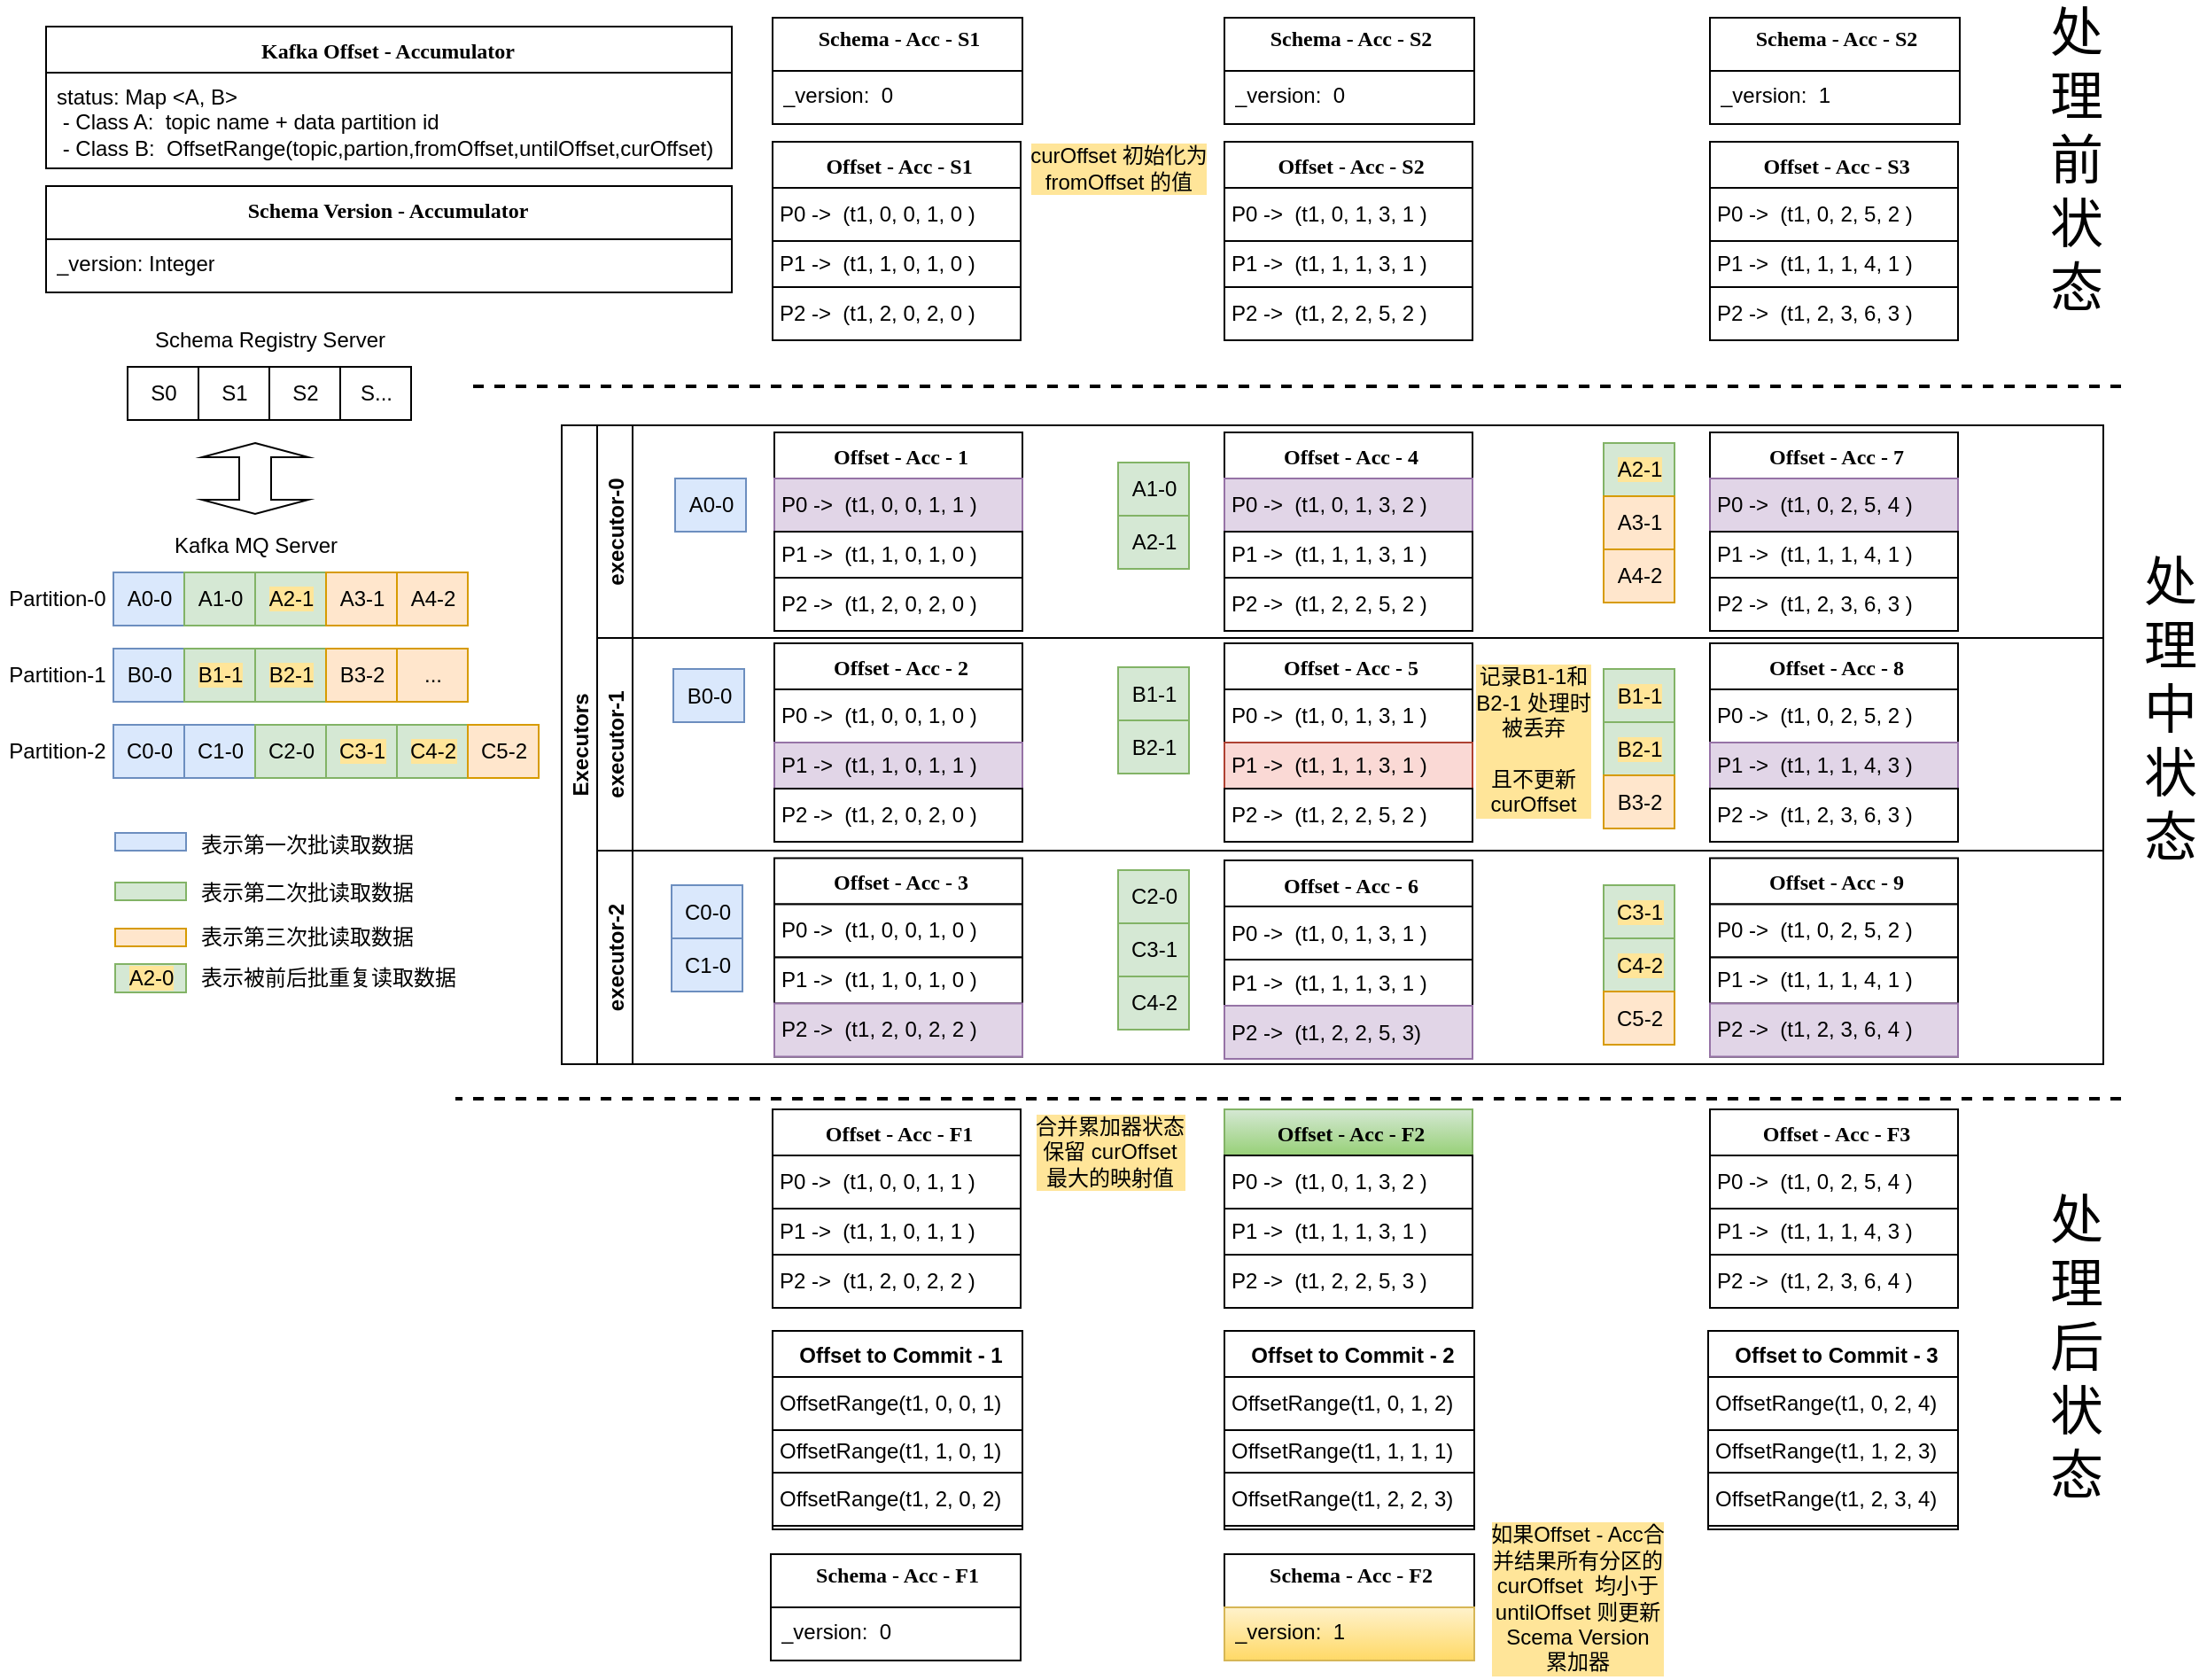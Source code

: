 <mxfile version="16.5.1" type="device" pages="2"><diagram id="5ocdp0FzaTxb-PTWv1yQ" name="Schema更新处理"><mxGraphModel dx="1346" dy="789" grid="1" gridSize="10" guides="1" tooltips="1" connect="1" arrows="1" fold="1" page="1" pageScale="1" pageWidth="827" pageHeight="1169" math="0" shadow="0"><root><mxCell id="b5Fm3n9SBX-jdL_2thtU-0"/><mxCell id="b5Fm3n9SBX-jdL_2thtU-1" parent="b5Fm3n9SBX-jdL_2thtU-0"/><mxCell id="gQXrNx5nqu8MtMY3SDFY-0" style="edgeStyle=orthogonalEdgeStyle;rounded=0;html=1;labelBackgroundColor=none;startArrow=none;startFill=0;startSize=8;endArrow=none;endFill=0;endSize=16;fontFamily=Verdana;fontSize=12;strokeWidth=2;jumpStyle=none;dashed=1;" parent="b5Fm3n9SBX-jdL_2thtU-1" edge="1"><mxGeometry relative="1" as="geometry"><Array as="points"><mxPoint x="547" y="348"/><mxPoint x="547" y="348"/></Array><mxPoint x="1397" y="348" as="sourcePoint"/><mxPoint x="467" y="348" as="targetPoint"/></mxGeometry></mxCell><mxCell id="mlOhpG7Z-_KJHm8C-Lyb-30" value="Offset - Acc - S1" style="swimlane;html=1;fontStyle=1;align=center;verticalAlign=top;childLayout=stackLayout;horizontal=1;startSize=26;horizontalStack=0;resizeParent=1;resizeLast=0;collapsible=1;marginBottom=0;swimlaneFillColor=#ffffff;rounded=0;shadow=0;comic=0;labelBackgroundColor=none;strokeWidth=1;fillColor=none;fontFamily=Verdana;fontSize=12;container=0;spacingLeft=2;" parent="b5Fm3n9SBX-jdL_2thtU-1" vertex="1"><mxGeometry x="636" y="210" width="140" height="112" as="geometry"/></mxCell><mxCell id="OTSnvxfyWlgcQ8VwlEtJ-8" value="P0 -&amp;gt;&amp;nbsp; (t1, 0, 0, 1, 0 )" style="html=1;align=left;spacingLeft=2;" parent="mlOhpG7Z-_KJHm8C-Lyb-30" vertex="1"><mxGeometry y="26" width="140" height="30" as="geometry"/></mxCell><mxCell id="OTSnvxfyWlgcQ8VwlEtJ-13" value="P1 -&amp;gt;&amp;nbsp; (t1, 1, 0, 1, 0 )" style="html=1;align=left;spacingLeft=2;" parent="mlOhpG7Z-_KJHm8C-Lyb-30" vertex="1"><mxGeometry y="56" width="140" height="26" as="geometry"/></mxCell><mxCell id="OTSnvxfyWlgcQ8VwlEtJ-17" value="P2 -&amp;gt;&amp;nbsp; (t1, 2, 0, 2, 0 )" style="html=1;align=left;spacingLeft=2;" parent="mlOhpG7Z-_KJHm8C-Lyb-30" vertex="1"><mxGeometry y="82" width="140" height="30" as="geometry"/></mxCell><mxCell id="DzIgFlqcV9VdSFUW0Czi-43" value="Executors" style="swimlane;childLayout=stackLayout;resizeParent=1;resizeParentMax=0;horizontal=0;startSize=20;horizontalStack=0;fillColor=none;" parent="b5Fm3n9SBX-jdL_2thtU-1" vertex="1"><mxGeometry x="517" y="370" width="870" height="360.5" as="geometry"/></mxCell><mxCell id="DzIgFlqcV9VdSFUW0Czi-44" value="executor-0" style="swimlane;startSize=20;horizontal=0;fillColor=none;" parent="DzIgFlqcV9VdSFUW0Czi-43" vertex="1"><mxGeometry x="20" width="850" height="120" as="geometry"/></mxCell><mxCell id="DzIgFlqcV9VdSFUW0Czi-88" value="A0-0" style="html=1;fillColor=#dae8fc;strokeColor=#6c8ebf;container=0;" parent="DzIgFlqcV9VdSFUW0Czi-44" vertex="1"><mxGeometry x="44" y="30" width="40" height="30" as="geometry"/></mxCell><mxCell id="DzIgFlqcV9VdSFUW0Czi-140" value="Offset - Acc - 1" style="swimlane;html=1;fontStyle=1;align=center;verticalAlign=top;childLayout=stackLayout;horizontal=1;startSize=26;horizontalStack=0;resizeParent=1;resizeLast=0;collapsible=1;marginBottom=0;swimlaneFillColor=#ffffff;rounded=0;shadow=0;comic=0;labelBackgroundColor=none;strokeWidth=1;fillColor=none;fontFamily=Verdana;fontSize=12;container=0;spacingLeft=2;" parent="DzIgFlqcV9VdSFUW0Czi-44" vertex="1"><mxGeometry x="100" y="4" width="140" height="112" as="geometry"/></mxCell><mxCell id="DzIgFlqcV9VdSFUW0Czi-141" value="P0 -&amp;gt;&amp;nbsp; (t1, 0, 0, 1, 1 )" style="html=1;align=left;spacingLeft=2;fillColor=#e1d5e7;strokeColor=#9673a6;" parent="DzIgFlqcV9VdSFUW0Czi-140" vertex="1"><mxGeometry y="26" width="140" height="30" as="geometry"/></mxCell><mxCell id="DzIgFlqcV9VdSFUW0Czi-142" value="P1 -&amp;gt;&amp;nbsp; (t1, 1, 0, 1, 0 )" style="html=1;align=left;spacingLeft=2;" parent="DzIgFlqcV9VdSFUW0Czi-140" vertex="1"><mxGeometry y="56" width="140" height="26" as="geometry"/></mxCell><mxCell id="DzIgFlqcV9VdSFUW0Czi-143" value="P2 -&amp;gt;&amp;nbsp; (t1, 2, 0, 2, 0 )" style="html=1;align=left;spacingLeft=2;" parent="DzIgFlqcV9VdSFUW0Czi-140" vertex="1"><mxGeometry y="82" width="140" height="30" as="geometry"/></mxCell><mxCell id="DzIgFlqcV9VdSFUW0Czi-160" value="Offset - Acc - 4" style="swimlane;html=1;fontStyle=1;align=center;verticalAlign=top;childLayout=stackLayout;horizontal=1;startSize=26;horizontalStack=0;resizeParent=1;resizeLast=0;collapsible=1;marginBottom=0;swimlaneFillColor=#ffffff;rounded=0;shadow=0;comic=0;labelBackgroundColor=none;strokeWidth=1;fillColor=none;fontFamily=Verdana;fontSize=12;container=0;spacingLeft=2;" parent="DzIgFlqcV9VdSFUW0Czi-44" vertex="1"><mxGeometry x="354" y="4" width="140" height="112" as="geometry"/></mxCell><mxCell id="DzIgFlqcV9VdSFUW0Czi-161" value="P0 -&amp;gt;&amp;nbsp; (t1, 0, 1, 3, 2 )" style="html=1;align=left;spacingLeft=2;fillColor=#e1d5e7;strokeColor=#9673a6;" parent="DzIgFlqcV9VdSFUW0Czi-160" vertex="1"><mxGeometry y="26" width="140" height="30" as="geometry"/></mxCell><mxCell id="DzIgFlqcV9VdSFUW0Czi-162" value="P1 -&amp;gt;&amp;nbsp; (t1, 1, 1, 3, 1 )" style="html=1;align=left;spacingLeft=2;" parent="DzIgFlqcV9VdSFUW0Czi-160" vertex="1"><mxGeometry y="56" width="140" height="26" as="geometry"/></mxCell><mxCell id="DzIgFlqcV9VdSFUW0Czi-163" value="P2 -&amp;gt;&amp;nbsp; (t1, 2, 2, 5, 2 )" style="html=1;align=left;spacingLeft=2;" parent="DzIgFlqcV9VdSFUW0Czi-160" vertex="1"><mxGeometry y="82" width="140" height="30" as="geometry"/></mxCell><mxCell id="DzIgFlqcV9VdSFUW0Czi-222" value="" style="group" parent="DzIgFlqcV9VdSFUW0Czi-44" vertex="1" connectable="0"><mxGeometry x="568" y="4" width="200" height="112" as="geometry"/></mxCell><mxCell id="DzIgFlqcV9VdSFUW0Czi-196" value="Offset - Acc - 7" style="swimlane;html=1;fontStyle=1;align=center;verticalAlign=top;childLayout=stackLayout;horizontal=1;startSize=26;horizontalStack=0;resizeParent=1;resizeLast=0;collapsible=1;marginBottom=0;swimlaneFillColor=#ffffff;rounded=0;shadow=0;comic=0;labelBackgroundColor=none;strokeWidth=1;fillColor=none;fontFamily=Verdana;fontSize=12;container=0;spacingLeft=2;" parent="DzIgFlqcV9VdSFUW0Czi-222" vertex="1"><mxGeometry x="60" width="140" height="112" as="geometry"/></mxCell><mxCell id="DzIgFlqcV9VdSFUW0Czi-197" value="P0 -&amp;gt;&amp;nbsp; (t1, 0, 2, 5, 4 )" style="html=1;align=left;spacingLeft=2;fillColor=#e1d5e7;strokeColor=#9673a6;" parent="DzIgFlqcV9VdSFUW0Czi-196" vertex="1"><mxGeometry y="26" width="140" height="30" as="geometry"/></mxCell><mxCell id="DzIgFlqcV9VdSFUW0Czi-198" value="P1 -&amp;gt;&amp;nbsp; (t1, 1, 1, 4, 1 )" style="html=1;align=left;spacingLeft=2;" parent="DzIgFlqcV9VdSFUW0Czi-196" vertex="1"><mxGeometry y="56" width="140" height="26" as="geometry"/></mxCell><mxCell id="DzIgFlqcV9VdSFUW0Czi-199" value="P2 -&amp;gt;&amp;nbsp; (t1, 2, 3, 6, 3 )" style="html=1;align=left;spacingLeft=2;" parent="DzIgFlqcV9VdSFUW0Czi-196" vertex="1"><mxGeometry y="82" width="140" height="30" as="geometry"/></mxCell><mxCell id="DzIgFlqcV9VdSFUW0Czi-219" value="" style="group" parent="DzIgFlqcV9VdSFUW0Czi-222" vertex="1" connectable="0"><mxGeometry y="6" width="40" height="90" as="geometry"/></mxCell><mxCell id="DzIgFlqcV9VdSFUW0Czi-187" value="&lt;font style=&quot;background-color: rgb(255 , 229 , 153)&quot;&gt;A2-1&lt;/font&gt;" style="html=1;fillColor=#d5e8d4;strokeColor=#82b366;container=0;" parent="DzIgFlqcV9VdSFUW0Czi-219" vertex="1"><mxGeometry width="40" height="30" as="geometry"/></mxCell><mxCell id="DzIgFlqcV9VdSFUW0Czi-188" value="A3-1" style="html=1;fillColor=#ffe6cc;strokeColor=#d79b00;container=0;" parent="DzIgFlqcV9VdSFUW0Czi-219" vertex="1"><mxGeometry y="30" width="40" height="30" as="geometry"/></mxCell><mxCell id="DzIgFlqcV9VdSFUW0Czi-189" value="A4-2" style="html=1;fillColor=#ffe6cc;strokeColor=#d79b00;container=0;" parent="DzIgFlqcV9VdSFUW0Czi-219" vertex="1"><mxGeometry y="60" width="40" height="30" as="geometry"/></mxCell><mxCell id="DzIgFlqcV9VdSFUW0Czi-229" value="" style="group" parent="DzIgFlqcV9VdSFUW0Czi-44" vertex="1" connectable="0"><mxGeometry x="294" y="21" width="40" height="60" as="geometry"/></mxCell><mxCell id="DzIgFlqcV9VdSFUW0Czi-97" value="A2-1" style="html=1;fillColor=#d5e8d4;strokeColor=#82b366;container=0;" parent="DzIgFlqcV9VdSFUW0Czi-229" vertex="1"><mxGeometry y="30" width="40" height="30" as="geometry"/></mxCell><mxCell id="DzIgFlqcV9VdSFUW0Czi-96" value="A1-0" style="html=1;fillColor=#d5e8d4;strokeColor=#82b366;container=0;" parent="DzIgFlqcV9VdSFUW0Czi-229" vertex="1"><mxGeometry width="40" height="30" as="geometry"/></mxCell><mxCell id="DzIgFlqcV9VdSFUW0Czi-45" value="executor-1" style="swimlane;startSize=20;horizontal=0;fillColor=none;" parent="DzIgFlqcV9VdSFUW0Czi-43" vertex="1"><mxGeometry x="20" y="120" width="850" height="120" as="geometry"/></mxCell><mxCell id="DzIgFlqcV9VdSFUW0Czi-89" value="B0-0" style="html=1;fillColor=#dae8fc;strokeColor=#6c8ebf;container=0;" parent="DzIgFlqcV9VdSFUW0Czi-45" vertex="1"><mxGeometry x="43" y="17.5" width="40" height="30" as="geometry"/></mxCell><mxCell id="DzIgFlqcV9VdSFUW0Czi-144" value="Offset - Acc - 2" style="swimlane;html=1;fontStyle=1;align=center;verticalAlign=top;childLayout=stackLayout;horizontal=1;startSize=26;horizontalStack=0;resizeParent=1;resizeLast=0;collapsible=1;marginBottom=0;swimlaneFillColor=#ffffff;rounded=0;shadow=0;comic=0;labelBackgroundColor=none;strokeWidth=1;fillColor=none;fontFamily=Verdana;fontSize=12;container=0;spacingLeft=2;" parent="DzIgFlqcV9VdSFUW0Czi-45" vertex="1"><mxGeometry x="100" y="3" width="140" height="112" as="geometry"/></mxCell><mxCell id="DzIgFlqcV9VdSFUW0Czi-145" value="P0 -&amp;gt;&amp;nbsp; (t1, 0, 0, 1, 0 )" style="html=1;align=left;spacingLeft=2;" parent="DzIgFlqcV9VdSFUW0Czi-144" vertex="1"><mxGeometry y="26" width="140" height="30" as="geometry"/></mxCell><mxCell id="DzIgFlqcV9VdSFUW0Czi-146" value="P1 -&amp;gt;&amp;nbsp; (t1, 1, 0, 1, 1 )" style="html=1;align=left;spacingLeft=2;fillColor=#e1d5e7;strokeColor=#9673a6;" parent="DzIgFlqcV9VdSFUW0Czi-144" vertex="1"><mxGeometry y="56" width="140" height="26" as="geometry"/></mxCell><mxCell id="DzIgFlqcV9VdSFUW0Czi-147" value="P2 -&amp;gt;&amp;nbsp; (t1, 2, 0, 2, 0 )" style="html=1;align=left;spacingLeft=2;" parent="DzIgFlqcV9VdSFUW0Czi-144" vertex="1"><mxGeometry y="82" width="140" height="30" as="geometry"/></mxCell><mxCell id="DzIgFlqcV9VdSFUW0Czi-164" value="Offset - Acc - 5" style="swimlane;html=1;fontStyle=1;align=center;verticalAlign=top;childLayout=stackLayout;horizontal=1;startSize=26;horizontalStack=0;resizeParent=1;resizeLast=0;collapsible=1;marginBottom=0;swimlaneFillColor=#ffffff;rounded=0;shadow=0;comic=0;labelBackgroundColor=none;strokeWidth=1;fillColor=none;fontFamily=Verdana;fontSize=12;container=0;spacingLeft=2;" parent="DzIgFlqcV9VdSFUW0Czi-45" vertex="1"><mxGeometry x="354" y="3" width="140" height="112" as="geometry"/></mxCell><mxCell id="DzIgFlqcV9VdSFUW0Czi-165" value="P0 -&amp;gt;&amp;nbsp; (t1, 0, 1, 3, 1 )" style="html=1;align=left;spacingLeft=2;" parent="DzIgFlqcV9VdSFUW0Czi-164" vertex="1"><mxGeometry y="26" width="140" height="30" as="geometry"/></mxCell><mxCell id="DzIgFlqcV9VdSFUW0Czi-166" value="P1 -&amp;gt;&amp;nbsp; (t1, 1, 1, 3, 1 )" style="html=1;align=left;spacingLeft=2;fillColor=#fad9d5;strokeColor=#ae4132;" parent="DzIgFlqcV9VdSFUW0Czi-164" vertex="1"><mxGeometry y="56" width="140" height="26" as="geometry"/></mxCell><mxCell id="DzIgFlqcV9VdSFUW0Czi-167" value="P2 -&amp;gt;&amp;nbsp; (t1, 2, 2, 5, 2 )" style="html=1;align=left;spacingLeft=2;" parent="DzIgFlqcV9VdSFUW0Czi-164" vertex="1"><mxGeometry y="82" width="140" height="30" as="geometry"/></mxCell><mxCell id="DzIgFlqcV9VdSFUW0Czi-223" value="" style="group" parent="DzIgFlqcV9VdSFUW0Czi-45" vertex="1" connectable="0"><mxGeometry x="568" y="3" width="200" height="112" as="geometry"/></mxCell><mxCell id="DzIgFlqcV9VdSFUW0Czi-200" value="Offset - Acc - 8" style="swimlane;html=1;fontStyle=1;align=center;verticalAlign=top;childLayout=stackLayout;horizontal=1;startSize=26;horizontalStack=0;resizeParent=1;resizeLast=0;collapsible=1;marginBottom=0;swimlaneFillColor=#ffffff;rounded=0;shadow=0;comic=0;labelBackgroundColor=none;strokeWidth=1;fillColor=none;fontFamily=Verdana;fontSize=12;container=0;spacingLeft=2;" parent="DzIgFlqcV9VdSFUW0Czi-223" vertex="1"><mxGeometry x="60" width="140" height="112" as="geometry"/></mxCell><mxCell id="DzIgFlqcV9VdSFUW0Czi-201" value="P0 -&amp;gt;&amp;nbsp; (t1, 0, 2, 5, 2 )" style="html=1;align=left;spacingLeft=2;" parent="DzIgFlqcV9VdSFUW0Czi-200" vertex="1"><mxGeometry y="26" width="140" height="30" as="geometry"/></mxCell><mxCell id="DzIgFlqcV9VdSFUW0Czi-202" value="P1 -&amp;gt;&amp;nbsp; (t1, 1, 1, 4, 3 )" style="html=1;align=left;spacingLeft=2;fillColor=#e1d5e7;strokeColor=#9673a6;" parent="DzIgFlqcV9VdSFUW0Czi-200" vertex="1"><mxGeometry y="56" width="140" height="26" as="geometry"/></mxCell><mxCell id="DzIgFlqcV9VdSFUW0Czi-203" value="P2 -&amp;gt;&amp;nbsp; (t1, 2, 3, 6, 3 )" style="html=1;align=left;spacingLeft=2;" parent="DzIgFlqcV9VdSFUW0Czi-200" vertex="1"><mxGeometry y="82" width="140" height="30" as="geometry"/></mxCell><mxCell id="DzIgFlqcV9VdSFUW0Czi-220" value="" style="group" parent="DzIgFlqcV9VdSFUW0Czi-223" vertex="1" connectable="0"><mxGeometry y="14.5" width="40" height="90" as="geometry"/></mxCell><mxCell id="DzIgFlqcV9VdSFUW0Czi-190" value="&lt;span style=&quot;background-color: rgb(255 , 229 , 153)&quot;&gt;B1-1&lt;/span&gt;" style="html=1;fillColor=#d5e8d4;strokeColor=#82b366;container=0;" parent="DzIgFlqcV9VdSFUW0Czi-220" vertex="1"><mxGeometry width="40" height="30" as="geometry"/></mxCell><mxCell id="DzIgFlqcV9VdSFUW0Czi-191" value="&lt;span style=&quot;background-color: rgb(255 , 229 , 153)&quot;&gt;B2-1&lt;/span&gt;" style="html=1;fillColor=#d5e8d4;strokeColor=#82b366;container=0;" parent="DzIgFlqcV9VdSFUW0Czi-220" vertex="1"><mxGeometry y="30" width="40" height="30" as="geometry"/></mxCell><mxCell id="DzIgFlqcV9VdSFUW0Czi-192" value="B3-2" style="html=1;fillColor=#ffe6cc;strokeColor=#d79b00;container=0;" parent="DzIgFlqcV9VdSFUW0Czi-220" vertex="1"><mxGeometry y="60" width="40" height="30" as="geometry"/></mxCell><mxCell id="DzIgFlqcV9VdSFUW0Czi-226" value="" style="group" parent="DzIgFlqcV9VdSFUW0Czi-45" vertex="1" connectable="0"><mxGeometry x="294" y="16.5" width="40" height="60" as="geometry"/></mxCell><mxCell id="DzIgFlqcV9VdSFUW0Czi-107" value="B1-1" style="html=1;fillColor=#d5e8d4;strokeColor=#82b366;container=0;" parent="DzIgFlqcV9VdSFUW0Czi-226" vertex="1"><mxGeometry width="40" height="30" as="geometry"/></mxCell><mxCell id="DzIgFlqcV9VdSFUW0Czi-108" value="B2-1" style="html=1;fillColor=#d5e8d4;strokeColor=#82b366;container=0;" parent="DzIgFlqcV9VdSFUW0Czi-226" vertex="1"><mxGeometry y="30" width="40" height="30" as="geometry"/></mxCell><mxCell id="PK1tvayPF9wqC8KwzPi--0" value="记录B1-1和&lt;br&gt;B2-1 处理时&lt;br&gt;被丢弃&lt;br&gt;&lt;br&gt;且不更新&lt;br&gt;curOffset" style="text;html=1;resizable=0;autosize=1;align=center;verticalAlign=middle;points=[];fillColor=none;strokeColor=none;rounded=0;labelBackgroundColor=#FFE599;fontColor=#000000;" vertex="1" parent="DzIgFlqcV9VdSFUW0Czi-45"><mxGeometry x="488" y="12.5" width="80" height="90" as="geometry"/></mxCell><mxCell id="DzIgFlqcV9VdSFUW0Czi-46" value="executor-2" style="swimlane;startSize=20;horizontal=0;fillColor=none;" parent="DzIgFlqcV9VdSFUW0Czi-43" vertex="1"><mxGeometry x="20" y="240" width="850" height="120.5" as="geometry"/></mxCell><mxCell id="DzIgFlqcV9VdSFUW0Czi-90" value="C0-0" style="html=1;fillColor=#dae8fc;strokeColor=#6c8ebf;container=0;" parent="DzIgFlqcV9VdSFUW0Czi-46" vertex="1"><mxGeometry x="42" y="19.5" width="40" height="30" as="geometry"/></mxCell><mxCell id="DzIgFlqcV9VdSFUW0Czi-91" value="C1-0" style="html=1;fillColor=#dae8fc;strokeColor=#6c8ebf;container=0;" parent="DzIgFlqcV9VdSFUW0Czi-46" vertex="1"><mxGeometry x="42" y="49.5" width="40" height="30" as="geometry"/></mxCell><mxCell id="DzIgFlqcV9VdSFUW0Czi-148" value="Offset - Acc - 3" style="swimlane;html=1;fontStyle=1;align=center;verticalAlign=top;childLayout=stackLayout;horizontal=1;startSize=26;horizontalStack=0;resizeParent=1;resizeLast=0;collapsible=1;marginBottom=0;swimlaneFillColor=#ffffff;rounded=0;shadow=0;comic=0;labelBackgroundColor=none;strokeWidth=1;fillColor=none;fontFamily=Verdana;fontSize=12;container=0;spacingLeft=2;" parent="DzIgFlqcV9VdSFUW0Czi-46" vertex="1"><mxGeometry x="100" y="4.25" width="140" height="112" as="geometry"/></mxCell><mxCell id="DzIgFlqcV9VdSFUW0Czi-149" value="P0 -&amp;gt;&amp;nbsp; (t1, 0, 0, 1, 0 )" style="html=1;align=left;spacingLeft=2;" parent="DzIgFlqcV9VdSFUW0Czi-148" vertex="1"><mxGeometry y="26" width="140" height="30" as="geometry"/></mxCell><mxCell id="DzIgFlqcV9VdSFUW0Czi-150" value="P1 -&amp;gt;&amp;nbsp; (t1, 1, 0, 1, 0 )" style="html=1;align=left;spacingLeft=2;" parent="DzIgFlqcV9VdSFUW0Czi-148" vertex="1"><mxGeometry y="56" width="140" height="26" as="geometry"/></mxCell><mxCell id="DzIgFlqcV9VdSFUW0Czi-151" value="P2 -&amp;gt;&amp;nbsp; (t1, 2, 0, 2, 2 )" style="html=1;align=left;spacingLeft=2;fillColor=#e1d5e7;strokeColor=#9673a6;" parent="DzIgFlqcV9VdSFUW0Czi-148" vertex="1"><mxGeometry y="82" width="140" height="30" as="geometry"/></mxCell><mxCell id="DzIgFlqcV9VdSFUW0Czi-168" value="Offset - Acc - 6" style="swimlane;html=1;fontStyle=1;align=center;verticalAlign=top;childLayout=stackLayout;horizontal=1;startSize=26;horizontalStack=0;resizeParent=1;resizeLast=0;collapsible=1;marginBottom=0;swimlaneFillColor=#ffffff;rounded=0;shadow=0;comic=0;labelBackgroundColor=none;strokeWidth=1;fillColor=none;fontFamily=Verdana;fontSize=12;container=0;spacingLeft=2;" parent="DzIgFlqcV9VdSFUW0Czi-46" vertex="1"><mxGeometry x="354" y="5.5" width="140" height="112" as="geometry"/></mxCell><mxCell id="DzIgFlqcV9VdSFUW0Czi-169" value="P0 -&amp;gt;&amp;nbsp; (t1, 0, 1, 3, 1 )" style="html=1;align=left;spacingLeft=2;" parent="DzIgFlqcV9VdSFUW0Czi-168" vertex="1"><mxGeometry y="26" width="140" height="30" as="geometry"/></mxCell><mxCell id="DzIgFlqcV9VdSFUW0Czi-170" value="P1 -&amp;gt;&amp;nbsp; (t1, 1, 1, 3, 1 )" style="html=1;align=left;spacingLeft=2;" parent="DzIgFlqcV9VdSFUW0Czi-168" vertex="1"><mxGeometry y="56" width="140" height="26" as="geometry"/></mxCell><mxCell id="DzIgFlqcV9VdSFUW0Czi-171" value="P2 -&amp;gt;&amp;nbsp; (t1, 2, 2, 5, 3)" style="html=1;align=left;spacingLeft=2;fillColor=#e1d5e7;strokeColor=#9673a6;" parent="DzIgFlqcV9VdSFUW0Czi-168" vertex="1"><mxGeometry y="82" width="140" height="30" as="geometry"/></mxCell><mxCell id="DzIgFlqcV9VdSFUW0Czi-224" value="" style="group" parent="DzIgFlqcV9VdSFUW0Czi-46" vertex="1" connectable="0"><mxGeometry x="568" y="4.25" width="200" height="112" as="geometry"/></mxCell><mxCell id="DzIgFlqcV9VdSFUW0Czi-204" value="Offset - Acc - 9" style="swimlane;html=1;fontStyle=1;align=center;verticalAlign=top;childLayout=stackLayout;horizontal=1;startSize=26;horizontalStack=0;resizeParent=1;resizeLast=0;collapsible=1;marginBottom=0;swimlaneFillColor=#ffffff;rounded=0;shadow=0;comic=0;labelBackgroundColor=none;strokeWidth=1;fillColor=none;fontFamily=Verdana;fontSize=12;container=0;spacingLeft=2;" parent="DzIgFlqcV9VdSFUW0Czi-224" vertex="1"><mxGeometry x="60" width="140" height="112" as="geometry"/></mxCell><mxCell id="DzIgFlqcV9VdSFUW0Czi-205" value="P0 -&amp;gt;&amp;nbsp; (t1, 0, 2, 5, 2 )" style="html=1;align=left;spacingLeft=2;" parent="DzIgFlqcV9VdSFUW0Czi-204" vertex="1"><mxGeometry y="26" width="140" height="30" as="geometry"/></mxCell><mxCell id="DzIgFlqcV9VdSFUW0Czi-206" value="P1 -&amp;gt;&amp;nbsp; (t1, 1, 1, 4, 1 )" style="html=1;align=left;spacingLeft=2;" parent="DzIgFlqcV9VdSFUW0Czi-204" vertex="1"><mxGeometry y="56" width="140" height="26" as="geometry"/></mxCell><mxCell id="DzIgFlqcV9VdSFUW0Czi-207" value="P2 -&amp;gt;&amp;nbsp; (t1, 2, 3, 6, 4 )" style="html=1;align=left;spacingLeft=2;fillColor=#e1d5e7;strokeColor=#9673a6;" parent="DzIgFlqcV9VdSFUW0Czi-204" vertex="1"><mxGeometry y="82" width="140" height="30" as="geometry"/></mxCell><mxCell id="DzIgFlqcV9VdSFUW0Czi-221" value="" style="group" parent="DzIgFlqcV9VdSFUW0Czi-224" vertex="1" connectable="0"><mxGeometry y="15.25" width="40" height="90" as="geometry"/></mxCell><mxCell id="DzIgFlqcV9VdSFUW0Czi-193" value="&lt;span style=&quot;background-color: rgb(255 , 229 , 153)&quot;&gt;C3-1&lt;/span&gt;" style="html=1;fillColor=#d5e8d4;strokeColor=#82b366;container=0;" parent="DzIgFlqcV9VdSFUW0Czi-221" vertex="1"><mxGeometry width="40" height="30" as="geometry"/></mxCell><mxCell id="DzIgFlqcV9VdSFUW0Czi-194" value="&lt;span style=&quot;background-color: rgb(255 , 229 , 153)&quot;&gt;C4-2&lt;/span&gt;" style="html=1;fillColor=#d5e8d4;strokeColor=#82b366;container=0;" parent="DzIgFlqcV9VdSFUW0Czi-221" vertex="1"><mxGeometry y="30" width="40" height="30" as="geometry"/></mxCell><mxCell id="DzIgFlqcV9VdSFUW0Czi-195" value="C5-2" style="html=1;fillColor=#ffe6cc;strokeColor=#d79b00;container=0;" parent="DzIgFlqcV9VdSFUW0Czi-221" vertex="1"><mxGeometry y="60" width="40" height="30" as="geometry"/></mxCell><mxCell id="DzIgFlqcV9VdSFUW0Czi-227" value="" style="group" parent="DzIgFlqcV9VdSFUW0Czi-46" vertex="1" connectable="0"><mxGeometry x="294" y="11" width="40" height="90" as="geometry"/></mxCell><mxCell id="DzIgFlqcV9VdSFUW0Czi-113" value="C2-0" style="html=1;fillColor=#d5e8d4;strokeColor=#82b366;container=0;" parent="DzIgFlqcV9VdSFUW0Czi-227" vertex="1"><mxGeometry width="40" height="30" as="geometry"/></mxCell><mxCell id="DzIgFlqcV9VdSFUW0Czi-114" value="C3-1" style="html=1;fillColor=#d5e8d4;strokeColor=#82b366;container=0;" parent="DzIgFlqcV9VdSFUW0Czi-227" vertex="1"><mxGeometry y="30" width="40" height="30" as="geometry"/></mxCell><mxCell id="DzIgFlqcV9VdSFUW0Czi-115" value="C4-2" style="html=1;fillColor=#d5e8d4;strokeColor=#82b366;container=0;" parent="DzIgFlqcV9VdSFUW0Czi-227" vertex="1"><mxGeometry y="60" width="40" height="30" as="geometry"/></mxCell><mxCell id="DzIgFlqcV9VdSFUW0Czi-128" value="&lt;span style=&quot;font-family: &amp;#34;helvetica&amp;#34; ; text-align: left&quot;&gt;Offset to Commit - 1&lt;/span&gt;" style="swimlane;html=1;fontStyle=1;align=center;verticalAlign=top;childLayout=stackLayout;horizontal=1;startSize=26;horizontalStack=0;resizeParent=1;resizeLast=0;collapsible=1;marginBottom=0;swimlaneFillColor=#ffffff;rounded=0;shadow=0;comic=0;labelBackgroundColor=none;strokeWidth=1;fillColor=none;fontFamily=Verdana;fontSize=12;container=0;spacingLeft=2;" parent="b5Fm3n9SBX-jdL_2thtU-1" vertex="1"><mxGeometry x="636" y="881" width="141" height="112" as="geometry"/></mxCell><mxCell id="DzIgFlqcV9VdSFUW0Czi-129" value="&lt;span style=&quot;font-family: &amp;#34;helvetica&amp;#34;&quot;&gt;OffsetRange&lt;/span&gt;(t1, 0, 0, 1)" style="html=1;align=left;spacingLeft=2;" parent="DzIgFlqcV9VdSFUW0Czi-128" vertex="1"><mxGeometry y="26" width="141" height="30" as="geometry"/></mxCell><mxCell id="DzIgFlqcV9VdSFUW0Czi-130" value="&lt;span style=&quot;font-family: &amp;#34;helvetica&amp;#34;&quot;&gt;OffsetRange&lt;/span&gt;(t1, 1, 0, 1)" style="html=1;align=left;spacingLeft=2;" parent="DzIgFlqcV9VdSFUW0Czi-128" vertex="1"><mxGeometry y="56" width="141" height="24" as="geometry"/></mxCell><mxCell id="DzIgFlqcV9VdSFUW0Czi-131" value="&lt;span style=&quot;font-family: &amp;#34;helvetica&amp;#34;&quot;&gt;OffsetRange&lt;/span&gt;(t1, 2, 0, 2)" style="html=1;align=left;spacingLeft=2;" parent="DzIgFlqcV9VdSFUW0Czi-128" vertex="1"><mxGeometry y="80" width="141" height="30" as="geometry"/></mxCell><mxCell id="DzIgFlqcV9VdSFUW0Czi-152" value="Offset - Acc - F1" style="swimlane;html=1;fontStyle=1;align=center;verticalAlign=top;childLayout=stackLayout;horizontal=1;startSize=26;horizontalStack=0;resizeParent=1;resizeLast=0;collapsible=1;marginBottom=0;swimlaneFillColor=#ffffff;rounded=0;shadow=0;comic=0;labelBackgroundColor=none;strokeWidth=1;fillColor=none;fontFamily=Verdana;fontSize=12;container=0;spacingLeft=2;" parent="b5Fm3n9SBX-jdL_2thtU-1" vertex="1"><mxGeometry x="636" y="756" width="140" height="112" as="geometry"/></mxCell><mxCell id="DzIgFlqcV9VdSFUW0Czi-153" value="P0 -&amp;gt;&amp;nbsp; (t1, 0, 0, 1, 1 )" style="html=1;align=left;spacingLeft=2;" parent="DzIgFlqcV9VdSFUW0Czi-152" vertex="1"><mxGeometry y="26" width="140" height="30" as="geometry"/></mxCell><mxCell id="DzIgFlqcV9VdSFUW0Czi-154" value="P1 -&amp;gt;&amp;nbsp; (t1, 1, 0, 1, 1 )" style="html=1;align=left;spacingLeft=2;" parent="DzIgFlqcV9VdSFUW0Czi-152" vertex="1"><mxGeometry y="56" width="140" height="26" as="geometry"/></mxCell><mxCell id="DzIgFlqcV9VdSFUW0Czi-155" value="P2 -&amp;gt;&amp;nbsp; (t1, 2, 0, 2, 2 )" style="html=1;align=left;spacingLeft=2;" parent="DzIgFlqcV9VdSFUW0Czi-152" vertex="1"><mxGeometry y="82" width="140" height="30" as="geometry"/></mxCell><mxCell id="DzIgFlqcV9VdSFUW0Czi-156" value="Offset - Acc - S2" style="swimlane;html=1;fontStyle=1;align=center;verticalAlign=top;childLayout=stackLayout;horizontal=1;startSize=26;horizontalStack=0;resizeParent=1;resizeLast=0;collapsible=1;marginBottom=0;swimlaneFillColor=#ffffff;rounded=0;shadow=0;comic=0;labelBackgroundColor=none;strokeWidth=1;fillColor=none;fontFamily=Verdana;fontSize=12;container=0;spacingLeft=2;" parent="b5Fm3n9SBX-jdL_2thtU-1" vertex="1"><mxGeometry x="891" y="210" width="140" height="112" as="geometry"/></mxCell><mxCell id="DzIgFlqcV9VdSFUW0Czi-157" value="P0 -&amp;gt;&amp;nbsp; (t1, 0, 1, 3, 1 )" style="html=1;align=left;spacingLeft=2;" parent="DzIgFlqcV9VdSFUW0Czi-156" vertex="1"><mxGeometry y="26" width="140" height="30" as="geometry"/></mxCell><mxCell id="DzIgFlqcV9VdSFUW0Czi-158" value="P1 -&amp;gt;&amp;nbsp; (t1, 1, 1, 3, 1 )" style="html=1;align=left;spacingLeft=2;" parent="DzIgFlqcV9VdSFUW0Czi-156" vertex="1"><mxGeometry y="56" width="140" height="26" as="geometry"/></mxCell><mxCell id="DzIgFlqcV9VdSFUW0Czi-159" value="P2 -&amp;gt;&amp;nbsp; (t1, 2, 2, 5, 2 )" style="html=1;align=left;spacingLeft=2;" parent="DzIgFlqcV9VdSFUW0Czi-156" vertex="1"><mxGeometry y="82" width="140" height="30" as="geometry"/></mxCell><mxCell id="DzIgFlqcV9VdSFUW0Czi-172" value="Offset - Acc - F2" style="swimlane;html=1;fontStyle=1;align=center;verticalAlign=top;childLayout=stackLayout;horizontal=1;startSize=26;horizontalStack=0;resizeParent=1;resizeLast=0;collapsible=1;marginBottom=0;swimlaneFillColor=#ffffff;rounded=0;shadow=0;comic=0;labelBackgroundColor=none;strokeWidth=1;fillColor=#d5e8d4;fontFamily=Verdana;fontSize=12;container=0;spacingLeft=2;strokeColor=#82b366;gradientColor=#97d077;" parent="b5Fm3n9SBX-jdL_2thtU-1" vertex="1"><mxGeometry x="891" y="756" width="140" height="112" as="geometry"/></mxCell><mxCell id="DzIgFlqcV9VdSFUW0Czi-173" value="P0 -&amp;gt;&amp;nbsp; (t1, 0, 1, 3, 2 )" style="html=1;align=left;spacingLeft=2;" parent="DzIgFlqcV9VdSFUW0Czi-172" vertex="1"><mxGeometry y="26" width="140" height="30" as="geometry"/></mxCell><mxCell id="DzIgFlqcV9VdSFUW0Czi-174" value="P1 -&amp;gt;&amp;nbsp; (t1, 1, 1, 3, 1 )" style="html=1;align=left;spacingLeft=2;" parent="DzIgFlqcV9VdSFUW0Czi-172" vertex="1"><mxGeometry y="56" width="140" height="26" as="geometry"/></mxCell><mxCell id="DzIgFlqcV9VdSFUW0Czi-175" value="P2 -&amp;gt;&amp;nbsp; (t1, 2, 2, 5, 3 )" style="html=1;align=left;spacingLeft=2;" parent="DzIgFlqcV9VdSFUW0Czi-172" vertex="1"><mxGeometry y="82" width="140" height="30" as="geometry"/></mxCell><mxCell id="DzIgFlqcV9VdSFUW0Czi-176" value="&lt;span style=&quot;font-family: &amp;#34;helvetica&amp;#34; ; text-align: left&quot;&gt;Offset to Commit - 2&lt;/span&gt;" style="swimlane;html=1;fontStyle=1;align=center;verticalAlign=top;childLayout=stackLayout;horizontal=1;startSize=26;horizontalStack=0;resizeParent=1;resizeLast=0;collapsible=1;marginBottom=0;swimlaneFillColor=#ffffff;rounded=0;shadow=0;comic=0;labelBackgroundColor=none;strokeWidth=1;fillColor=none;fontFamily=Verdana;fontSize=12;container=0;spacingLeft=2;" parent="b5Fm3n9SBX-jdL_2thtU-1" vertex="1"><mxGeometry x="891" y="881" width="141" height="112" as="geometry"/></mxCell><mxCell id="DzIgFlqcV9VdSFUW0Czi-177" value="&lt;span style=&quot;font-family: &amp;#34;helvetica&amp;#34;&quot;&gt;OffsetRange&lt;/span&gt;(t1, 0, 1, 2)" style="html=1;align=left;spacingLeft=2;" parent="DzIgFlqcV9VdSFUW0Czi-176" vertex="1"><mxGeometry y="26" width="141" height="30" as="geometry"/></mxCell><mxCell id="DzIgFlqcV9VdSFUW0Czi-178" value="&lt;span style=&quot;font-family: &amp;#34;helvetica&amp;#34;&quot;&gt;OffsetRange&lt;/span&gt;(t1, 1, 1, 1)" style="html=1;align=left;spacingLeft=2;" parent="DzIgFlqcV9VdSFUW0Czi-176" vertex="1"><mxGeometry y="56" width="141" height="24" as="geometry"/></mxCell><mxCell id="DzIgFlqcV9VdSFUW0Czi-179" value="&lt;span style=&quot;font-family: &amp;#34;helvetica&amp;#34;&quot;&gt;OffsetRange&lt;/span&gt;(t1, 2, 2, 3)" style="html=1;align=left;spacingLeft=2;" parent="DzIgFlqcV9VdSFUW0Czi-176" vertex="1"><mxGeometry y="80" width="141" height="30" as="geometry"/></mxCell><mxCell id="DzIgFlqcV9VdSFUW0Czi-180" value="Offset - Acc - S3" style="swimlane;html=1;fontStyle=1;align=center;verticalAlign=top;childLayout=stackLayout;horizontal=1;startSize=26;horizontalStack=0;resizeParent=1;resizeLast=0;collapsible=1;marginBottom=0;swimlaneFillColor=#ffffff;rounded=0;shadow=0;comic=0;labelBackgroundColor=none;strokeWidth=1;fillColor=none;fontFamily=Verdana;fontSize=12;container=0;spacingLeft=2;" parent="b5Fm3n9SBX-jdL_2thtU-1" vertex="1"><mxGeometry x="1165" y="210" width="140" height="112" as="geometry"/></mxCell><mxCell id="DzIgFlqcV9VdSFUW0Czi-181" value="P0 -&amp;gt;&amp;nbsp; (t1, 0, 2, 5, 2 )" style="html=1;align=left;spacingLeft=2;" parent="DzIgFlqcV9VdSFUW0Czi-180" vertex="1"><mxGeometry y="26" width="140" height="30" as="geometry"/></mxCell><mxCell id="DzIgFlqcV9VdSFUW0Czi-182" value="P1 -&amp;gt;&amp;nbsp; (t1, 1, 1, 4, 1 )" style="html=1;align=left;spacingLeft=2;" parent="DzIgFlqcV9VdSFUW0Czi-180" vertex="1"><mxGeometry y="56" width="140" height="26" as="geometry"/></mxCell><mxCell id="DzIgFlqcV9VdSFUW0Czi-183" value="P2 -&amp;gt;&amp;nbsp; (t1, 2, 3, 6, 3 )" style="html=1;align=left;spacingLeft=2;" parent="DzIgFlqcV9VdSFUW0Czi-180" vertex="1"><mxGeometry y="82" width="140" height="30" as="geometry"/></mxCell><mxCell id="DzIgFlqcV9VdSFUW0Czi-209" value="Offset - Acc - F3" style="swimlane;html=1;fontStyle=1;align=center;verticalAlign=top;childLayout=stackLayout;horizontal=1;startSize=26;horizontalStack=0;resizeParent=1;resizeLast=0;collapsible=1;marginBottom=0;swimlaneFillColor=#ffffff;rounded=0;shadow=0;comic=0;labelBackgroundColor=none;strokeWidth=1;fillColor=none;fontFamily=Verdana;fontSize=12;container=0;spacingLeft=2;" parent="b5Fm3n9SBX-jdL_2thtU-1" vertex="1"><mxGeometry x="1165" y="756" width="140" height="112" as="geometry"/></mxCell><mxCell id="DzIgFlqcV9VdSFUW0Czi-210" value="P0 -&amp;gt;&amp;nbsp; (t1, 0, 2, 5, 4 )" style="html=1;align=left;spacingLeft=2;" parent="DzIgFlqcV9VdSFUW0Czi-209" vertex="1"><mxGeometry y="26" width="140" height="30" as="geometry"/></mxCell><mxCell id="DzIgFlqcV9VdSFUW0Czi-211" value="P1 -&amp;gt;&amp;nbsp; (t1, 1, 1, 4, 3 )" style="html=1;align=left;spacingLeft=2;" parent="DzIgFlqcV9VdSFUW0Czi-209" vertex="1"><mxGeometry y="56" width="140" height="26" as="geometry"/></mxCell><mxCell id="DzIgFlqcV9VdSFUW0Czi-212" value="P2 -&amp;gt;&amp;nbsp; (t1, 2, 3, 6, 4 )" style="html=1;align=left;spacingLeft=2;" parent="DzIgFlqcV9VdSFUW0Czi-209" vertex="1"><mxGeometry y="82" width="140" height="30" as="geometry"/></mxCell><mxCell id="DzIgFlqcV9VdSFUW0Czi-213" value="&lt;span style=&quot;font-family: &amp;#34;helvetica&amp;#34; ; text-align: left&quot;&gt;Offset to Commit - 3&lt;/span&gt;" style="swimlane;html=1;fontStyle=1;align=center;verticalAlign=top;childLayout=stackLayout;horizontal=1;startSize=26;horizontalStack=0;resizeParent=1;resizeLast=0;collapsible=1;marginBottom=0;swimlaneFillColor=#ffffff;rounded=0;shadow=0;comic=0;labelBackgroundColor=none;strokeWidth=1;fillColor=none;fontFamily=Verdana;fontSize=12;container=0;spacingLeft=2;" parent="b5Fm3n9SBX-jdL_2thtU-1" vertex="1"><mxGeometry x="1164" y="881" width="141" height="112" as="geometry"/></mxCell><mxCell id="DzIgFlqcV9VdSFUW0Czi-214" value="&lt;span style=&quot;font-family: &amp;#34;helvetica&amp;#34;&quot;&gt;OffsetRange&lt;/span&gt;(t1, 0, 2, 4)" style="html=1;align=left;spacingLeft=2;" parent="DzIgFlqcV9VdSFUW0Czi-213" vertex="1"><mxGeometry y="26" width="141" height="30" as="geometry"/></mxCell><mxCell id="DzIgFlqcV9VdSFUW0Czi-215" value="&lt;span style=&quot;font-family: &amp;#34;helvetica&amp;#34;&quot;&gt;OffsetRange&lt;/span&gt;(t1, 1, 2, 3)" style="html=1;align=left;spacingLeft=2;" parent="DzIgFlqcV9VdSFUW0Czi-213" vertex="1"><mxGeometry y="56" width="141" height="24" as="geometry"/></mxCell><mxCell id="DzIgFlqcV9VdSFUW0Czi-216" value="&lt;span style=&quot;font-family: &amp;#34;helvetica&amp;#34;&quot;&gt;OffsetRange&lt;/span&gt;(t1, 2, 3, 4)" style="html=1;align=left;spacingLeft=2;" parent="DzIgFlqcV9VdSFUW0Czi-213" vertex="1"><mxGeometry y="80" width="141" height="30" as="geometry"/></mxCell><mxCell id="DzIgFlqcV9VdSFUW0Czi-231" value="如果Offset - Acc合&lt;br&gt;并结果所有分区的&lt;br&gt;curOffset&amp;nbsp; 均小于&lt;br&gt;untilOffset 则更新&lt;br&gt;Scema Version&lt;br&gt;累加器" style="text;html=1;resizable=0;autosize=1;align=center;verticalAlign=middle;points=[];fillColor=none;strokeColor=none;rounded=0;labelBackgroundColor=#FFE599;fontColor=#000000;" parent="b5Fm3n9SBX-jdL_2thtU-1" vertex="1"><mxGeometry x="1035" y="987" width="110" height="90" as="geometry"/></mxCell><mxCell id="DzIgFlqcV9VdSFUW0Czi-232" value="合并累加器状态&lt;br&gt;保留 curOffset&lt;br&gt;最大的映射值" style="text;html=1;resizable=0;autosize=1;align=center;verticalAlign=middle;points=[];fillColor=none;strokeColor=none;rounded=0;labelBackgroundColor=#FFE599;fontColor=#000000;" parent="b5Fm3n9SBX-jdL_2thtU-1" vertex="1"><mxGeometry x="776" y="755" width="100" height="50" as="geometry"/></mxCell><mxCell id="OTSnvxfyWlgcQ8VwlEtJ-0" value="Kafka Offset - Accumulator&amp;nbsp;" style="swimlane;html=1;fontStyle=1;align=center;verticalAlign=top;childLayout=stackLayout;horizontal=1;startSize=26;horizontalStack=0;resizeParent=1;resizeLast=0;collapsible=1;marginBottom=0;swimlaneFillColor=#ffffff;rounded=0;shadow=0;comic=0;labelBackgroundColor=none;strokeWidth=1;fillColor=none;fontFamily=Verdana;fontSize=12;container=1;" parent="b5Fm3n9SBX-jdL_2thtU-1" vertex="1"><mxGeometry x="226" y="145" width="387" height="80" as="geometry"/></mxCell><mxCell id="OTSnvxfyWlgcQ8VwlEtJ-1" value="status: Map &amp;lt;A, B&amp;gt;&lt;br&gt;&amp;nbsp;- Class A:&amp;nbsp; topic name + data partition id&lt;br&gt;&amp;nbsp;- Class B:&amp;nbsp; OffsetRange(topic,partion,fromOffset,untilOffset,curOffset)" style="text;html=1;strokeColor=none;fillColor=none;align=left;verticalAlign=top;spacingLeft=4;spacingRight=4;whiteSpace=wrap;overflow=hidden;rotatable=0;points=[[0,0.5],[1,0.5]];portConstraint=eastwest;" parent="OTSnvxfyWlgcQ8VwlEtJ-0" vertex="1"><mxGeometry y="26" width="387" height="54" as="geometry"/></mxCell><mxCell id="DzIgFlqcV9VdSFUW0Czi-233" value="Schema Version - Accumulator&amp;nbsp;" style="swimlane;html=1;fontStyle=1;align=center;verticalAlign=top;childLayout=stackLayout;horizontal=1;startSize=30;horizontalStack=0;resizeParent=1;resizeLast=0;collapsible=1;marginBottom=0;swimlaneFillColor=#ffffff;rounded=0;shadow=0;comic=0;labelBackgroundColor=none;strokeWidth=1;fillColor=none;fontFamily=Verdana;fontSize=12;container=0;" parent="b5Fm3n9SBX-jdL_2thtU-1" vertex="1"><mxGeometry x="226" y="235" width="387" height="60" as="geometry"/></mxCell><mxCell id="DzIgFlqcV9VdSFUW0Czi-234" value="_version: Integer" style="text;html=1;strokeColor=none;fillColor=none;align=left;verticalAlign=top;spacingLeft=4;spacingRight=4;whiteSpace=wrap;overflow=hidden;rotatable=0;points=[[0,0.5],[1,0.5]];portConstraint=eastwest;" parent="DzIgFlqcV9VdSFUW0Czi-233" vertex="1"><mxGeometry y="30" width="387" height="30" as="geometry"/></mxCell><mxCell id="DzIgFlqcV9VdSFUW0Czi-237" value="Schema - Acc - S1" style="swimlane;html=1;fontStyle=1;align=center;verticalAlign=top;childLayout=stackLayout;horizontal=1;startSize=30;horizontalStack=0;resizeParent=1;resizeLast=0;collapsible=1;marginBottom=0;swimlaneFillColor=#ffffff;rounded=0;shadow=0;comic=0;labelBackgroundColor=none;strokeWidth=1;fillColor=none;fontFamily=Verdana;fontSize=12;container=0;spacing=0;" parent="b5Fm3n9SBX-jdL_2thtU-1" vertex="1"><mxGeometry x="636" y="140" width="141" height="60" as="geometry"/></mxCell><mxCell id="DzIgFlqcV9VdSFUW0Czi-238" value="_version:&amp;nbsp; 0" style="text;html=1;strokeColor=none;fillColor=none;align=left;verticalAlign=top;spacingLeft=4;spacingRight=4;whiteSpace=wrap;overflow=hidden;rotatable=0;points=[[0,0.5],[1,0.5]];portConstraint=eastwest;" parent="DzIgFlqcV9VdSFUW0Czi-237" vertex="1"><mxGeometry y="30" width="141" height="30" as="geometry"/></mxCell><mxCell id="DzIgFlqcV9VdSFUW0Czi-240" value="Schema - Acc - F1" style="swimlane;html=1;fontStyle=1;align=center;verticalAlign=top;childLayout=stackLayout;horizontal=1;startSize=30;horizontalStack=0;resizeParent=1;resizeLast=0;collapsible=1;marginBottom=0;swimlaneFillColor=#ffffff;rounded=0;shadow=0;comic=0;labelBackgroundColor=none;strokeWidth=1;fillColor=none;fontFamily=Verdana;fontSize=12;container=0;spacing=0;" parent="b5Fm3n9SBX-jdL_2thtU-1" vertex="1"><mxGeometry x="635" y="1007" width="141" height="60" as="geometry"/></mxCell><mxCell id="DzIgFlqcV9VdSFUW0Czi-241" value="_version:&amp;nbsp; 0" style="text;html=1;strokeColor=none;fillColor=none;align=left;verticalAlign=top;spacingLeft=4;spacingRight=4;whiteSpace=wrap;overflow=hidden;rotatable=0;points=[[0,0.5],[1,0.5]];portConstraint=eastwest;" parent="DzIgFlqcV9VdSFUW0Czi-240" vertex="1"><mxGeometry y="30" width="141" height="30" as="geometry"/></mxCell><mxCell id="DzIgFlqcV9VdSFUW0Czi-242" value="Schema - Acc - F2" style="swimlane;html=1;fontStyle=1;align=center;verticalAlign=top;childLayout=stackLayout;horizontal=1;startSize=30;horizontalStack=0;resizeParent=1;resizeLast=0;collapsible=1;marginBottom=0;swimlaneFillColor=#ffffff;rounded=0;shadow=0;comic=0;labelBackgroundColor=none;strokeWidth=1;fillColor=none;fontFamily=Verdana;fontSize=12;container=0;spacing=0;" parent="b5Fm3n9SBX-jdL_2thtU-1" vertex="1"><mxGeometry x="891" y="1007" width="141" height="60" as="geometry"/></mxCell><mxCell id="DzIgFlqcV9VdSFUW0Czi-243" value="_version:&amp;nbsp; 1" style="text;html=1;strokeColor=#d6b656;fillColor=#fff2cc;align=left;verticalAlign=top;spacingLeft=4;spacingRight=4;whiteSpace=wrap;overflow=hidden;rotatable=0;points=[[0,0.5],[1,0.5]];portConstraint=eastwest;gradientColor=#ffd966;" parent="DzIgFlqcV9VdSFUW0Czi-242" vertex="1"><mxGeometry y="30" width="141" height="30" as="geometry"/></mxCell><mxCell id="DzIgFlqcV9VdSFUW0Czi-249" value="Schema - Acc - S2" style="swimlane;html=1;fontStyle=1;align=center;verticalAlign=top;childLayout=stackLayout;horizontal=1;startSize=30;horizontalStack=0;resizeParent=1;resizeLast=0;collapsible=1;marginBottom=0;swimlaneFillColor=#ffffff;rounded=0;shadow=0;comic=0;labelBackgroundColor=none;strokeWidth=1;fillColor=none;fontFamily=Verdana;fontSize=12;container=0;spacing=0;" parent="b5Fm3n9SBX-jdL_2thtU-1" vertex="1"><mxGeometry x="891" y="140" width="141" height="60" as="geometry"/></mxCell><mxCell id="DzIgFlqcV9VdSFUW0Czi-250" value="_version:&amp;nbsp; 0" style="text;html=1;strokeColor=none;fillColor=none;align=left;verticalAlign=top;spacingLeft=4;spacingRight=4;whiteSpace=wrap;overflow=hidden;rotatable=0;points=[[0,0.5],[1,0.5]];portConstraint=eastwest;" parent="DzIgFlqcV9VdSFUW0Czi-249" vertex="1"><mxGeometry y="30" width="141" height="30" as="geometry"/></mxCell><mxCell id="DzIgFlqcV9VdSFUW0Czi-251" value="Schema - Acc - S2" style="swimlane;html=1;fontStyle=1;align=center;verticalAlign=top;childLayout=stackLayout;horizontal=1;startSize=30;horizontalStack=0;resizeParent=1;resizeLast=0;collapsible=1;marginBottom=0;swimlaneFillColor=#ffffff;rounded=0;shadow=0;comic=0;labelBackgroundColor=none;strokeWidth=1;fillColor=none;fontFamily=Verdana;fontSize=12;container=0;spacing=0;" parent="b5Fm3n9SBX-jdL_2thtU-1" vertex="1"><mxGeometry x="1165" y="140" width="141" height="60" as="geometry"/></mxCell><mxCell id="DzIgFlqcV9VdSFUW0Czi-252" value="_version:&amp;nbsp; 1" style="text;html=1;strokeColor=none;fillColor=none;align=left;verticalAlign=top;spacingLeft=4;spacingRight=4;whiteSpace=wrap;overflow=hidden;rotatable=0;points=[[0,0.5],[1,0.5]];portConstraint=eastwest;" parent="DzIgFlqcV9VdSFUW0Czi-251" vertex="1"><mxGeometry y="30" width="141" height="30" as="geometry"/></mxCell><mxCell id="DzIgFlqcV9VdSFUW0Czi-253" value="" style="group" parent="b5Fm3n9SBX-jdL_2thtU-1" vertex="1" connectable="0"><mxGeometry x="200" y="307" width="304" height="390" as="geometry"/></mxCell><mxCell id="DzIgFlqcV9VdSFUW0Czi-102" value="" style="shape=doubleArrow;direction=south;whiteSpace=wrap;html=1;fillColor=none;container=0;" parent="DzIgFlqcV9VdSFUW0Czi-253" vertex="1"><mxGeometry x="114" y="73" width="60" height="40" as="geometry"/></mxCell><mxCell id="DzIgFlqcV9VdSFUW0Czi-184" value="&lt;font style=&quot;background-color: rgb(255 , 229 , 153)&quot;&gt;A2-0&lt;/font&gt;" style="html=1;fillColor=#d5e8d4;strokeColor=#82b366;container=0;" parent="DzIgFlqcV9VdSFUW0Czi-253" vertex="1"><mxGeometry x="65" y="367" width="40" height="16" as="geometry"/></mxCell><mxCell id="gQXrNx5nqu8MtMY3SDFY-20" value="Schema Registry Server" style="html=1;strokeColor=none;fillColor=none;container=0;" parent="DzIgFlqcV9VdSFUW0Czi-253" vertex="1"><mxGeometry x="72" width="160" height="30" as="geometry"/></mxCell><mxCell id="gQXrNx5nqu8MtMY3SDFY-13" value="S0" style="html=1;container=0;" parent="DzIgFlqcV9VdSFUW0Czi-253" vertex="1"><mxGeometry x="72" y="30" width="40" height="30" as="geometry"/></mxCell><mxCell id="gQXrNx5nqu8MtMY3SDFY-14" value="S1" style="html=1;container=0;" parent="DzIgFlqcV9VdSFUW0Czi-253" vertex="1"><mxGeometry x="112" y="30" width="40" height="30" as="geometry"/></mxCell><mxCell id="gQXrNx5nqu8MtMY3SDFY-15" value="S2" style="html=1;container=0;" parent="DzIgFlqcV9VdSFUW0Czi-253" vertex="1"><mxGeometry x="152" y="30" width="40" height="30" as="geometry"/></mxCell><mxCell id="gQXrNx5nqu8MtMY3SDFY-16" value="S..." style="html=1;container=0;" parent="DzIgFlqcV9VdSFUW0Czi-253" vertex="1"><mxGeometry x="192" y="30" width="40" height="30" as="geometry"/></mxCell><mxCell id="DzIgFlqcV9VdSFUW0Czi-8" value="表示第一次批读取数据" style="html=1;strokeColor=none;fillColor=none;container=0;" parent="DzIgFlqcV9VdSFUW0Czi-253" vertex="1"><mxGeometry x="141" y="285" width="64" height="30" as="geometry"/></mxCell><mxCell id="DzIgFlqcV9VdSFUW0Czi-30" value="" style="html=1;fillColor=#dae8fc;strokeColor=#6c8ebf;container=0;" parent="DzIgFlqcV9VdSFUW0Czi-253" vertex="1"><mxGeometry x="65" y="293" width="40" height="10" as="geometry"/></mxCell><mxCell id="DzIgFlqcV9VdSFUW0Czi-31" value="表示第二次批读取数据" style="html=1;strokeColor=none;fillColor=none;container=0;" parent="DzIgFlqcV9VdSFUW0Czi-253" vertex="1"><mxGeometry x="141" y="312" width="64" height="30" as="geometry"/></mxCell><mxCell id="DzIgFlqcV9VdSFUW0Czi-33" value="表示第三次批读取数据" style="html=1;strokeColor=none;fillColor=none;container=0;" parent="DzIgFlqcV9VdSFUW0Czi-253" vertex="1"><mxGeometry x="141" y="337" width="64" height="30" as="geometry"/></mxCell><mxCell id="DzIgFlqcV9VdSFUW0Czi-36" value="" style="html=1;fillColor=#d5e8d4;strokeColor=#82b366;container=0;" parent="DzIgFlqcV9VdSFUW0Czi-253" vertex="1"><mxGeometry x="65" y="321" width="40" height="10" as="geometry"/></mxCell><mxCell id="DzIgFlqcV9VdSFUW0Czi-37" value="" style="html=1;fillColor=#ffe6cc;strokeColor=#d79b00;container=0;" parent="DzIgFlqcV9VdSFUW0Czi-253" vertex="1"><mxGeometry x="65" y="347" width="40" height="10" as="geometry"/></mxCell><mxCell id="gQXrNx5nqu8MtMY3SDFY-29" value="Kafka MQ Server" style="html=1;strokeColor=none;fillColor=none;container=0;" parent="DzIgFlqcV9VdSFUW0Czi-253" vertex="1"><mxGeometry x="64" y="116" width="160" height="30" as="geometry"/></mxCell><mxCell id="Vtl73zXp70huTto7Ux1f-8" value="A0-0" style="html=1;fillColor=#dae8fc;strokeColor=#6c8ebf;container=0;" parent="DzIgFlqcV9VdSFUW0Czi-253" vertex="1"><mxGeometry x="64" y="146" width="40" height="30" as="geometry"/></mxCell><mxCell id="gQXrNx5nqu8MtMY3SDFY-3" value="A1-0" style="html=1;fillColor=#d5e8d4;strokeColor=#82b366;container=0;" parent="DzIgFlqcV9VdSFUW0Czi-253" vertex="1"><mxGeometry x="104" y="146" width="40" height="30" as="geometry"/></mxCell><mxCell id="gQXrNx5nqu8MtMY3SDFY-4" value="&lt;font style=&quot;background-color: rgb(255 , 229 , 153)&quot;&gt;A2-1&lt;/font&gt;" style="html=1;fillColor=#d5e8d4;strokeColor=#82b366;container=0;" parent="DzIgFlqcV9VdSFUW0Czi-253" vertex="1"><mxGeometry x="144" y="146" width="40" height="30" as="geometry"/></mxCell><mxCell id="gQXrNx5nqu8MtMY3SDFY-5" value="B0-0" style="html=1;fillColor=#dae8fc;strokeColor=#6c8ebf;container=0;" parent="DzIgFlqcV9VdSFUW0Czi-253" vertex="1"><mxGeometry x="64" y="189" width="40" height="30" as="geometry"/></mxCell><mxCell id="gQXrNx5nqu8MtMY3SDFY-6" value="&lt;span style=&quot;background-color: rgb(255 , 229 , 153)&quot;&gt;B1-1&lt;/span&gt;" style="html=1;fillColor=#d5e8d4;strokeColor=#82b366;container=0;" parent="DzIgFlqcV9VdSFUW0Czi-253" vertex="1"><mxGeometry x="104" y="189" width="40" height="30" as="geometry"/></mxCell><mxCell id="gQXrNx5nqu8MtMY3SDFY-7" value="&lt;span style=&quot;background-color: rgb(255 , 229 , 153)&quot;&gt;B2-1&lt;/span&gt;" style="html=1;fillColor=#d5e8d4;strokeColor=#82b366;container=0;" parent="DzIgFlqcV9VdSFUW0Czi-253" vertex="1"><mxGeometry x="144" y="189" width="40" height="30" as="geometry"/></mxCell><mxCell id="gQXrNx5nqu8MtMY3SDFY-8" value="C0-0" style="html=1;fillColor=#dae8fc;strokeColor=#6c8ebf;container=0;" parent="DzIgFlqcV9VdSFUW0Czi-253" vertex="1"><mxGeometry x="64" y="232" width="40" height="30" as="geometry"/></mxCell><mxCell id="gQXrNx5nqu8MtMY3SDFY-9" value="C1-0" style="html=1;fillColor=#dae8fc;strokeColor=#6c8ebf;container=0;" parent="DzIgFlqcV9VdSFUW0Czi-253" vertex="1"><mxGeometry x="104" y="232" width="40" height="30" as="geometry"/></mxCell><mxCell id="gQXrNx5nqu8MtMY3SDFY-10" value="C2-0" style="html=1;fillColor=#d5e8d4;strokeColor=#82b366;container=0;" parent="DzIgFlqcV9VdSFUW0Czi-253" vertex="1"><mxGeometry x="144" y="232" width="40" height="30" as="geometry"/></mxCell><mxCell id="gQXrNx5nqu8MtMY3SDFY-11" value="A3-1" style="html=1;fillColor=#ffe6cc;strokeColor=#d79b00;container=0;" parent="DzIgFlqcV9VdSFUW0Czi-253" vertex="1"><mxGeometry x="184" y="146" width="40" height="30" as="geometry"/></mxCell><mxCell id="gQXrNx5nqu8MtMY3SDFY-12" value="&lt;span style=&quot;background-color: rgb(255 , 229 , 153)&quot;&gt;C3-1&lt;/span&gt;" style="html=1;fillColor=#d5e8d4;strokeColor=#82b366;container=0;" parent="DzIgFlqcV9VdSFUW0Czi-253" vertex="1"><mxGeometry x="184" y="232" width="40" height="30" as="geometry"/></mxCell><mxCell id="PhV42ysz0icN5duRPgqZ-22" value="Partition-0" style="html=1;strokeColor=none;fillColor=none;container=0;" parent="DzIgFlqcV9VdSFUW0Czi-253" vertex="1"><mxGeometry y="146" width="64" height="30" as="geometry"/></mxCell><mxCell id="PhV42ysz0icN5duRPgqZ-23" value="Partition-1" style="html=1;strokeColor=none;fillColor=none;container=0;" parent="DzIgFlqcV9VdSFUW0Czi-253" vertex="1"><mxGeometry y="189" width="64" height="30" as="geometry"/></mxCell><mxCell id="PhV42ysz0icN5duRPgqZ-24" value="Partition-2" style="html=1;strokeColor=none;fillColor=none;container=0;" parent="DzIgFlqcV9VdSFUW0Czi-253" vertex="1"><mxGeometry y="232" width="64" height="30" as="geometry"/></mxCell><mxCell id="PhV42ysz0icN5duRPgqZ-26" value="B3-2" style="html=1;fillColor=#ffe6cc;strokeColor=#d79b00;container=0;" parent="DzIgFlqcV9VdSFUW0Czi-253" vertex="1"><mxGeometry x="184" y="189" width="40" height="30" as="geometry"/></mxCell><mxCell id="DzIgFlqcV9VdSFUW0Czi-3" value="&lt;span style=&quot;background-color: rgb(255 , 229 , 153)&quot;&gt;C4-2&lt;/span&gt;" style="html=1;fillColor=#d5e8d4;strokeColor=#82b366;container=0;" parent="DzIgFlqcV9VdSFUW0Czi-253" vertex="1"><mxGeometry x="224" y="232" width="40" height="30" as="geometry"/></mxCell><mxCell id="DzIgFlqcV9VdSFUW0Czi-4" value="C5-2" style="html=1;fillColor=#ffe6cc;strokeColor=#d79b00;container=0;" parent="DzIgFlqcV9VdSFUW0Czi-253" vertex="1"><mxGeometry x="264" y="232" width="40" height="30" as="geometry"/></mxCell><mxCell id="DzIgFlqcV9VdSFUW0Czi-5" value="A4-2" style="html=1;fillColor=#ffe6cc;strokeColor=#d79b00;container=0;" parent="DzIgFlqcV9VdSFUW0Czi-253" vertex="1"><mxGeometry x="224" y="146" width="40" height="30" as="geometry"/></mxCell><mxCell id="DzIgFlqcV9VdSFUW0Czi-6" value="..." style="html=1;fillColor=#ffe6cc;strokeColor=#d79b00;container=0;" parent="DzIgFlqcV9VdSFUW0Czi-253" vertex="1"><mxGeometry x="224" y="189" width="40" height="30" as="geometry"/></mxCell><mxCell id="DzIgFlqcV9VdSFUW0Czi-185" value="表示被前后批重复读取数据" style="html=1;strokeColor=none;fillColor=none;container=0;" parent="DzIgFlqcV9VdSFUW0Czi-253" vertex="1"><mxGeometry x="153" y="360" width="64" height="30" as="geometry"/></mxCell><mxCell id="DzIgFlqcV9VdSFUW0Czi-255" style="edgeStyle=orthogonalEdgeStyle;rounded=0;html=1;labelBackgroundColor=none;startArrow=none;startFill=0;startSize=8;endArrow=none;endFill=0;endSize=16;fontFamily=Verdana;fontSize=12;strokeWidth=2;jumpStyle=none;dashed=1;" parent="b5Fm3n9SBX-jdL_2thtU-1" edge="1"><mxGeometry relative="1" as="geometry"><Array as="points"><mxPoint x="557" y="750"/><mxPoint x="557" y="750"/></Array><mxPoint x="1397" y="750" as="sourcePoint"/><mxPoint x="457" y="750" as="targetPoint"/></mxGeometry></mxCell><mxCell id="DzIgFlqcV9VdSFUW0Czi-258" value="处理前状态" style="whiteSpace=wrap;html=1;align=center;labelBackgroundColor=none;fontSize=30;fontColor=#000000;fillColor=none;strokeColor=none;" parent="b5Fm3n9SBX-jdL_2thtU-1" vertex="1"><mxGeometry x="1357" y="150" width="30" height="140" as="geometry"/></mxCell><mxCell id="DzIgFlqcV9VdSFUW0Czi-262" value="处理中状态" style="whiteSpace=wrap;html=1;align=center;labelBackgroundColor=none;fontSize=30;fontColor=#000000;fillColor=none;strokeColor=none;" parent="b5Fm3n9SBX-jdL_2thtU-1" vertex="1"><mxGeometry x="1410" y="460" width="30" height="140" as="geometry"/></mxCell><mxCell id="DzIgFlqcV9VdSFUW0Czi-263" value="处理后状态" style="whiteSpace=wrap;html=1;align=center;labelBackgroundColor=none;fontSize=30;fontColor=#000000;fillColor=none;strokeColor=none;" parent="b5Fm3n9SBX-jdL_2thtU-1" vertex="1"><mxGeometry x="1357" y="820" width="30" height="140" as="geometry"/></mxCell><mxCell id="DzIgFlqcV9VdSFUW0Czi-265" value="curOffset 初始化为&lt;br&gt;fromOffset 的值" style="text;html=1;resizable=0;autosize=1;align=center;verticalAlign=middle;points=[];fillColor=none;strokeColor=none;rounded=0;labelBackgroundColor=#FFE599;fontColor=#000000;" parent="b5Fm3n9SBX-jdL_2thtU-1" vertex="1"><mxGeometry x="771" y="210" width="120" height="30" as="geometry"/></mxCell></root></mxGraphModel></diagram><diagram name="Page-1" id="6133507b-19e7-1e82-6fc7-422aa6c4b21f"><mxGraphModel dx="1170" dy="789" grid="1" gridSize="10" guides="1" tooltips="1" connect="1" arrows="1" fold="1" page="1" pageScale="1" pageWidth="1100" pageHeight="850" background="none" math="0" shadow="0"><root><mxCell id="0"/><mxCell id="1" parent="0"/><mxCell id="b94bc138ca980ef-13" style="edgeStyle=orthogonalEdgeStyle;rounded=0;html=1;dashed=1;labelBackgroundColor=none;startArrow=none;startFill=0;startSize=8;endArrow=open;endFill=0;endSize=16;fontFamily=Verdana;fontSize=12;" parent="1" source="235556782a83e6d0-1" target="b94bc138ca980ef-1" edge="1"><mxGeometry relative="1" as="geometry"><Array as="points"><mxPoint x="115" y="336"/></Array></mxGeometry></mxCell><mxCell id="235556782a83e6d0-1" value="Classname" style="swimlane;html=1;fontStyle=1;align=center;verticalAlign=top;childLayout=stackLayout;horizontal=1;startSize=26;horizontalStack=0;resizeParent=1;resizeLast=0;collapsible=1;marginBottom=0;swimlaneFillColor=#ffffff;rounded=0;shadow=0;comic=0;labelBackgroundColor=none;strokeWidth=1;fillColor=none;fontFamily=Verdana;fontSize=12" parent="1" vertex="1"><mxGeometry x="35" y="436" width="160" height="168" as="geometry"/></mxCell><mxCell id="235556782a83e6d0-2" value="+ field: type" style="text;html=1;strokeColor=none;fillColor=none;align=left;verticalAlign=top;spacingLeft=4;spacingRight=4;whiteSpace=wrap;overflow=hidden;rotatable=0;points=[[0,0.5],[1,0.5]];portConstraint=eastwest;" parent="235556782a83e6d0-1" vertex="1"><mxGeometry y="26" width="160" height="26" as="geometry"/></mxCell><mxCell id="235556782a83e6d0-3" value="+ field: type" style="text;html=1;strokeColor=none;fillColor=none;align=left;verticalAlign=top;spacingLeft=4;spacingRight=4;whiteSpace=wrap;overflow=hidden;rotatable=0;points=[[0,0.5],[1,0.5]];portConstraint=eastwest;" parent="235556782a83e6d0-1" vertex="1"><mxGeometry y="52" width="160" height="26" as="geometry"/></mxCell><mxCell id="235556782a83e6d0-5" value="+ field: type" style="text;html=1;strokeColor=none;fillColor=none;align=left;verticalAlign=top;spacingLeft=4;spacingRight=4;whiteSpace=wrap;overflow=hidden;rotatable=0;points=[[0,0.5],[1,0.5]];portConstraint=eastwest;" parent="235556782a83e6d0-1" vertex="1"><mxGeometry y="78" width="160" height="26" as="geometry"/></mxCell><mxCell id="235556782a83e6d0-6" value="" style="line;html=1;strokeWidth=1;fillColor=none;align=left;verticalAlign=middle;spacingTop=-1;spacingLeft=3;spacingRight=3;rotatable=0;labelPosition=right;points=[];portConstraint=eastwest;" parent="235556782a83e6d0-1" vertex="1"><mxGeometry y="104" width="160" height="8" as="geometry"/></mxCell><mxCell id="235556782a83e6d0-7" value="+ method(type): type" style="text;html=1;strokeColor=none;fillColor=none;align=left;verticalAlign=top;spacingLeft=4;spacingRight=4;whiteSpace=wrap;overflow=hidden;rotatable=0;points=[[0,0.5],[1,0.5]];portConstraint=eastwest;" parent="235556782a83e6d0-1" vertex="1"><mxGeometry y="112" width="160" height="26" as="geometry"/></mxCell><mxCell id="78961159f06e98e8-17" value="Classname" style="swimlane;html=1;fontStyle=1;align=center;verticalAlign=top;childLayout=stackLayout;horizontal=1;startSize=26;horizontalStack=0;resizeParent=1;resizeLast=0;collapsible=1;marginBottom=0;swimlaneFillColor=#ffffff;rounded=0;shadow=0;comic=0;labelBackgroundColor=none;strokeWidth=1;fillColor=none;fontFamily=Verdana;fontSize=12" parent="1" vertex="1"><mxGeometry x="35" y="132" width="160" height="118" as="geometry"/></mxCell><mxCell id="78961159f06e98e8-23" value="+ field: type" style="text;html=1;strokeColor=none;fillColor=none;align=left;verticalAlign=top;spacingLeft=4;spacingRight=4;whiteSpace=wrap;overflow=hidden;rotatable=0;points=[[0,0.5],[1,0.5]];portConstraint=eastwest;" parent="78961159f06e98e8-17" vertex="1"><mxGeometry y="26" width="160" height="26" as="geometry"/></mxCell><mxCell id="78961159f06e98e8-24" value="+ field: type" style="text;html=1;strokeColor=none;fillColor=none;align=left;verticalAlign=top;spacingLeft=4;spacingRight=4;whiteSpace=wrap;overflow=hidden;rotatable=0;points=[[0,0.5],[1,0.5]];portConstraint=eastwest;" parent="78961159f06e98e8-17" vertex="1"><mxGeometry y="52" width="160" height="26" as="geometry"/></mxCell><mxCell id="78961159f06e98e8-19" value="" style="line;html=1;strokeWidth=1;fillColor=none;align=left;verticalAlign=middle;spacingTop=-1;spacingLeft=3;spacingRight=3;rotatable=0;labelPosition=right;points=[];portConstraint=eastwest;" parent="78961159f06e98e8-17" vertex="1"><mxGeometry y="78" width="160" height="8" as="geometry"/></mxCell><mxCell id="78961159f06e98e8-27" value="+ method(type): type" style="text;html=1;strokeColor=none;fillColor=none;align=left;verticalAlign=top;spacingLeft=4;spacingRight=4;whiteSpace=wrap;overflow=hidden;rotatable=0;points=[[0,0.5],[1,0.5]];portConstraint=eastwest;" parent="78961159f06e98e8-17" vertex="1"><mxGeometry y="86" width="160" height="26" as="geometry"/></mxCell><mxCell id="b94bc138ca980ef-7" style="edgeStyle=orthogonalEdgeStyle;rounded=0;html=1;labelBackgroundColor=none;startArrow=none;startFill=0;startSize=8;endArrow=open;endFill=0;endSize=16;fontFamily=Verdana;fontSize=12;" parent="1" source="78961159f06e98e8-43" target="b94bc138ca980ef-1" edge="1"><mxGeometry relative="1" as="geometry"><Array as="points"><mxPoint x="505" y="256"/><mxPoint x="505" y="256"/></Array></mxGeometry></mxCell><mxCell id="b94bc138ca980ef-17" value="1..*" style="text;html=1;resizable=0;points=[];align=center;verticalAlign=middle;labelBackgroundColor=#ffffff;fontSize=12;fontFamily=Verdana" parent="b94bc138ca980ef-7" vertex="1" connectable="0"><mxGeometry x="0.858" y="2" relative="1" as="geometry"><mxPoint x="-2" y="-22" as="offset"/></mxGeometry></mxCell><mxCell id="b94bc138ca980ef-18" value="1" style="text;html=1;resizable=0;points=[];align=center;verticalAlign=middle;labelBackgroundColor=#ffffff;fontSize=12;fontFamily=Verdana" parent="b94bc138ca980ef-7" vertex="1" connectable="0"><mxGeometry x="0.363" y="152" relative="1" as="geometry"><mxPoint x="150" y="-164" as="offset"/></mxGeometry></mxCell><mxCell id="b94bc138ca980ef-8" style="edgeStyle=orthogonalEdgeStyle;rounded=0;html=1;labelBackgroundColor=none;startArrow=none;startFill=0;startSize=8;endArrow=none;endFill=0;endSize=16;fontFamily=Verdana;fontSize=12;" parent="1" source="78961159f06e98e8-43" target="78961159f06e98e8-17" edge="1"><mxGeometry relative="1" as="geometry"><Array as="points"><mxPoint x="565" y="191"/><mxPoint x="565" y="191"/></Array></mxGeometry></mxCell><mxCell id="b94bc138ca980ef-15" value="0..1" style="text;html=1;resizable=0;points=[];align=center;verticalAlign=middle;labelBackgroundColor=#ffffff;fontSize=12;fontFamily=Verdana" parent="b94bc138ca980ef-8" vertex="1" connectable="0"><mxGeometry x="-0.575" y="-86" relative="1" as="geometry"><mxPoint x="80" y="71" as="offset"/></mxGeometry></mxCell><mxCell id="b94bc138ca980ef-16" value="1" style="text;html=1;resizable=0;points=[];align=center;verticalAlign=middle;labelBackgroundColor=#ffffff;fontSize=12;fontFamily=Verdana" parent="b94bc138ca980ef-8" vertex="1" connectable="0"><mxGeometry x="0.892" y="-1" relative="1" as="geometry"><mxPoint x="-15" y="-19" as="offset"/></mxGeometry></mxCell><mxCell id="78961159f06e98e8-43" value="Classname" style="swimlane;html=1;fontStyle=1;align=center;verticalAlign=top;childLayout=stackLayout;horizontal=1;startSize=26;horizontalStack=0;resizeParent=1;resizeLast=0;collapsible=1;marginBottom=0;swimlaneFillColor=#ffffff;rounded=0;shadow=0;comic=0;labelBackgroundColor=none;strokeWidth=1;fillColor=none;fontFamily=Verdana;fontSize=12" parent="1" vertex="1"><mxGeometry x="665" y="136.0" width="160" height="164" as="geometry"/></mxCell><mxCell id="78961159f06e98e8-44" value="+ field: type" style="text;html=1;strokeColor=none;fillColor=none;align=left;verticalAlign=top;spacingLeft=4;spacingRight=4;whiteSpace=wrap;overflow=hidden;rotatable=0;points=[[0,0.5],[1,0.5]];portConstraint=eastwest;" parent="78961159f06e98e8-43" vertex="1"><mxGeometry y="26" width="160" height="26" as="geometry"/></mxCell><mxCell id="78961159f06e98e8-45" value="+ field: type" style="text;html=1;strokeColor=none;fillColor=none;align=left;verticalAlign=top;spacingLeft=4;spacingRight=4;whiteSpace=wrap;overflow=hidden;rotatable=0;points=[[0,0.5],[1,0.5]];portConstraint=eastwest;" parent="78961159f06e98e8-43" vertex="1"><mxGeometry y="52" width="160" height="26" as="geometry"/></mxCell><mxCell id="78961159f06e98e8-51" value="" style="line;html=1;strokeWidth=1;fillColor=none;align=left;verticalAlign=middle;spacingTop=-1;spacingLeft=3;spacingRight=3;rotatable=0;labelPosition=right;points=[];portConstraint=eastwest;" parent="78961159f06e98e8-43" vertex="1"><mxGeometry y="78" width="160" height="8" as="geometry"/></mxCell><mxCell id="78961159f06e98e8-52" value="+ method(type): type" style="text;html=1;strokeColor=none;fillColor=none;align=left;verticalAlign=top;spacingLeft=4;spacingRight=4;whiteSpace=wrap;overflow=hidden;rotatable=0;points=[[0,0.5],[1,0.5]];portConstraint=eastwest;" parent="78961159f06e98e8-43" vertex="1"><mxGeometry y="86" width="160" height="26" as="geometry"/></mxCell><mxCell id="b94bc138ca980ef-2" value="+ method(type): type" style="text;html=1;strokeColor=none;fillColor=none;align=left;verticalAlign=top;spacingLeft=4;spacingRight=4;whiteSpace=wrap;overflow=hidden;rotatable=0;points=[[0,0.5],[1,0.5]];portConstraint=eastwest;" parent="78961159f06e98e8-43" vertex="1"><mxGeometry y="112" width="160" height="26" as="geometry"/></mxCell><mxCell id="b94bc138ca980ef-3" value="+ method(type): type" style="text;html=1;strokeColor=none;fillColor=none;align=left;verticalAlign=top;spacingLeft=4;spacingRight=4;whiteSpace=wrap;overflow=hidden;rotatable=0;points=[[0,0.5],[1,0.5]];portConstraint=eastwest;" parent="78961159f06e98e8-43" vertex="1"><mxGeometry y="138" width="160" height="26" as="geometry"/></mxCell><mxCell id="b94bc138ca980ef-12" style="edgeStyle=orthogonalEdgeStyle;rounded=0;html=1;dashed=1;labelBackgroundColor=none;startArrow=none;startFill=0;startSize=8;endArrow=open;endFill=0;endSize=16;fontFamily=Verdana;fontSize=12;" parent="1" source="78961159f06e98e8-69" target="b94bc138ca980ef-1" edge="1"><mxGeometry relative="1" as="geometry"/></mxCell><mxCell id="78961159f06e98e8-69" value="Classname" style="swimlane;html=1;fontStyle=1;align=center;verticalAlign=top;childLayout=stackLayout;horizontal=1;startSize=26;horizontalStack=0;resizeParent=1;resizeLast=0;collapsible=1;marginBottom=0;swimlaneFillColor=#ffffff;rounded=0;shadow=0;comic=0;labelBackgroundColor=none;strokeWidth=1;fillColor=none;fontFamily=Verdana;fontSize=12" parent="1" vertex="1"><mxGeometry x="255" y="436" width="160" height="92" as="geometry"/></mxCell><mxCell id="78961159f06e98e8-70" value="+ field: type" style="text;html=1;strokeColor=none;fillColor=none;align=left;verticalAlign=top;spacingLeft=4;spacingRight=4;whiteSpace=wrap;overflow=hidden;rotatable=0;points=[[0,0.5],[1,0.5]];portConstraint=eastwest;" parent="78961159f06e98e8-69" vertex="1"><mxGeometry y="26" width="160" height="26" as="geometry"/></mxCell><mxCell id="78961159f06e98e8-77" value="" style="line;html=1;strokeWidth=1;fillColor=none;align=left;verticalAlign=middle;spacingTop=-1;spacingLeft=3;spacingRight=3;rotatable=0;labelPosition=right;points=[];portConstraint=eastwest;" parent="78961159f06e98e8-69" vertex="1"><mxGeometry y="52" width="160" height="8" as="geometry"/></mxCell><mxCell id="b94bc138ca980ef-9" style="edgeStyle=orthogonalEdgeStyle;rounded=0;html=1;labelBackgroundColor=none;startArrow=none;startFill=0;startSize=8;endArrow=diamondThin;endFill=0;endSize=16;fontFamily=Verdana;fontSize=12;" parent="1" source="78961159f06e98e8-82" target="78961159f06e98e8-43" edge="1"><mxGeometry relative="1" as="geometry"/></mxCell><mxCell id="b94bc138ca980ef-19" value="1..*" style="text;html=1;resizable=0;points=[];align=center;verticalAlign=middle;labelBackgroundColor=#ffffff;fontSize=12;fontFamily=Verdana" parent="b94bc138ca980ef-9" vertex="1" connectable="0"><mxGeometry x="-0.847" y="-1" relative="1" as="geometry"><mxPoint x="19" y="1" as="offset"/></mxGeometry></mxCell><mxCell id="b94bc138ca980ef-10" style="edgeStyle=orthogonalEdgeStyle;rounded=0;html=1;labelBackgroundColor=none;startArrow=none;startFill=0;startSize=8;endArrow=open;endFill=0;endSize=16;fontFamily=Verdana;fontSize=12;" parent="1" source="78961159f06e98e8-82" target="78961159f06e98e8-95" edge="1"><mxGeometry relative="1" as="geometry"/></mxCell><mxCell id="b94bc138ca980ef-20" value="0..*" style="text;html=1;resizable=0;points=[];align=center;verticalAlign=middle;labelBackgroundColor=#ffffff;fontSize=12;fontFamily=Verdana" parent="b94bc138ca980ef-10" vertex="1" connectable="0"><mxGeometry x="-0.789" relative="1" as="geometry"><mxPoint x="11" y="-10" as="offset"/></mxGeometry></mxCell><mxCell id="b94bc138ca980ef-21" value="1" style="text;html=1;resizable=0;points=[];align=center;verticalAlign=middle;labelBackgroundColor=#ffffff;fontSize=12;fontFamily=Verdana" parent="b94bc138ca980ef-10" vertex="1" connectable="0"><mxGeometry x="0.7" y="1" relative="1" as="geometry"><mxPoint x="2" y="-12" as="offset"/></mxGeometry></mxCell><mxCell id="78961159f06e98e8-82" value="Classname" style="swimlane;html=1;fontStyle=1;align=center;verticalAlign=top;childLayout=stackLayout;horizontal=1;startSize=26;horizontalStack=0;resizeParent=1;resizeLast=0;collapsible=1;marginBottom=0;swimlaneFillColor=#ffffff;rounded=0;shadow=0;comic=0;labelBackgroundColor=none;strokeWidth=1;fillColor=none;fontFamily=Verdana;fontSize=12" parent="1" vertex="1"><mxGeometry x="665" y="435" width="160" height="142" as="geometry"/></mxCell><mxCell id="78961159f06e98e8-84" value="+ field: type" style="text;html=1;strokeColor=none;fillColor=none;align=left;verticalAlign=top;spacingLeft=4;spacingRight=4;whiteSpace=wrap;overflow=hidden;rotatable=0;points=[[0,0.5],[1,0.5]];portConstraint=eastwest;" parent="78961159f06e98e8-82" vertex="1"><mxGeometry y="26" width="160" height="26" as="geometry"/></mxCell><mxCell id="78961159f06e98e8-89" value="+ field: type" style="text;html=1;strokeColor=none;fillColor=none;align=left;verticalAlign=top;spacingLeft=4;spacingRight=4;whiteSpace=wrap;overflow=hidden;rotatable=0;points=[[0,0.5],[1,0.5]];portConstraint=eastwest;" parent="78961159f06e98e8-82" vertex="1"><mxGeometry y="52" width="160" height="26" as="geometry"/></mxCell><mxCell id="78961159f06e98e8-90" value="" style="line;html=1;strokeWidth=1;fillColor=none;align=left;verticalAlign=middle;spacingTop=-1;spacingLeft=3;spacingRight=3;rotatable=0;labelPosition=right;points=[];portConstraint=eastwest;" parent="78961159f06e98e8-82" vertex="1"><mxGeometry y="78" width="160" height="8" as="geometry"/></mxCell><mxCell id="78961159f06e98e8-94" value="+ method(type): type" style="text;html=1;strokeColor=none;fillColor=none;align=left;verticalAlign=top;spacingLeft=4;spacingRight=4;whiteSpace=wrap;overflow=hidden;rotatable=0;points=[[0,0.5],[1,0.5]];portConstraint=eastwest;" parent="78961159f06e98e8-82" vertex="1"><mxGeometry y="86" width="160" height="26" as="geometry"/></mxCell><mxCell id="b94bc138ca980ef-4" value="+ method(type): type" style="text;html=1;strokeColor=none;fillColor=none;align=left;verticalAlign=top;spacingLeft=4;spacingRight=4;whiteSpace=wrap;overflow=hidden;rotatable=0;points=[[0,0.5],[1,0.5]];portConstraint=eastwest;" parent="78961159f06e98e8-82" vertex="1"><mxGeometry y="112" width="160" height="26" as="geometry"/></mxCell><mxCell id="78961159f06e98e8-95" value="Classname" style="swimlane;html=1;fontStyle=1;align=center;verticalAlign=top;childLayout=stackLayout;horizontal=1;startSize=26;horizontalStack=0;resizeParent=1;resizeLast=0;collapsible=1;marginBottom=0;swimlaneFillColor=#ffffff;rounded=0;shadow=0;comic=0;labelBackgroundColor=none;strokeWidth=1;fillColor=none;fontFamily=Verdana;fontSize=12" parent="1" vertex="1"><mxGeometry x="905" y="435" width="160" height="141" as="geometry"/></mxCell><mxCell id="78961159f06e98e8-96" value="+ field: type" style="text;html=1;strokeColor=none;fillColor=none;align=left;verticalAlign=top;spacingLeft=4;spacingRight=4;whiteSpace=wrap;overflow=hidden;rotatable=0;points=[[0,0.5],[1,0.5]];portConstraint=eastwest;" parent="78961159f06e98e8-95" vertex="1"><mxGeometry y="26" width="160" height="26" as="geometry"/></mxCell><mxCell id="78961159f06e98e8-102" value="+ field: type" style="text;html=1;strokeColor=none;fillColor=none;align=left;verticalAlign=top;spacingLeft=4;spacingRight=4;whiteSpace=wrap;overflow=hidden;rotatable=0;points=[[0,0.5],[1,0.5]];portConstraint=eastwest;" parent="78961159f06e98e8-95" vertex="1"><mxGeometry y="52" width="160" height="26" as="geometry"/></mxCell><mxCell id="78961159f06e98e8-103" value="" style="line;html=1;strokeWidth=1;fillColor=none;align=left;verticalAlign=middle;spacingTop=-1;spacingLeft=3;spacingRight=3;rotatable=0;labelPosition=right;points=[];portConstraint=eastwest;" parent="78961159f06e98e8-95" vertex="1"><mxGeometry y="78" width="160" height="8" as="geometry"/></mxCell><mxCell id="78961159f06e98e8-104" value="+ method(type): type" style="text;html=1;strokeColor=none;fillColor=none;align=left;verticalAlign=top;spacingLeft=4;spacingRight=4;whiteSpace=wrap;overflow=hidden;rotatable=0;points=[[0,0.5],[1,0.5]];portConstraint=eastwest;" parent="78961159f06e98e8-95" vertex="1"><mxGeometry y="86" width="160" height="26" as="geometry"/></mxCell><mxCell id="b94bc138ca980ef-5" value="+ method(type): type" style="text;html=1;strokeColor=none;fillColor=none;align=left;verticalAlign=top;spacingLeft=4;spacingRight=4;whiteSpace=wrap;overflow=hidden;rotatable=0;points=[[0,0.5],[1,0.5]];portConstraint=eastwest;" parent="78961159f06e98e8-95" vertex="1"><mxGeometry y="112" width="160" height="26" as="geometry"/></mxCell><mxCell id="b94bc138ca980ef-11" style="edgeStyle=orthogonalEdgeStyle;rounded=0;html=1;dashed=1;labelBackgroundColor=none;startArrow=none;startFill=0;startSize=8;endArrow=block;endFill=0;endSize=16;fontFamily=Verdana;fontSize=12;" parent="1" source="78961159f06e98e8-108" target="b94bc138ca980ef-1" edge="1"><mxGeometry relative="1" as="geometry"><Array as="points"><mxPoint x="565" y="336"/></Array></mxGeometry></mxCell><mxCell id="78961159f06e98e8-108" value="Classname" style="swimlane;html=1;fontStyle=1;align=center;verticalAlign=top;childLayout=stackLayout;horizontal=1;startSize=26;horizontalStack=0;resizeParent=1;resizeLast=0;collapsible=1;marginBottom=0;swimlaneFillColor=#ffffff;rounded=0;shadow=0;comic=0;labelBackgroundColor=none;strokeWidth=1;fillColor=none;fontFamily=Verdana;fontSize=12" parent="1" vertex="1"><mxGeometry x="485" y="436" width="160" height="119" as="geometry"/></mxCell><mxCell id="78961159f06e98e8-109" value="+ field: type" style="text;html=1;strokeColor=none;fillColor=none;align=left;verticalAlign=top;spacingLeft=4;spacingRight=4;whiteSpace=wrap;overflow=hidden;rotatable=0;points=[[0,0.5],[1,0.5]];portConstraint=eastwest;" parent="78961159f06e98e8-108" vertex="1"><mxGeometry y="26" width="160" height="26" as="geometry"/></mxCell><mxCell id="78961159f06e98e8-110" value="+ field: type" style="text;html=1;strokeColor=none;fillColor=none;align=left;verticalAlign=top;spacingLeft=4;spacingRight=4;whiteSpace=wrap;overflow=hidden;rotatable=0;points=[[0,0.5],[1,0.5]];portConstraint=eastwest;" parent="78961159f06e98e8-108" vertex="1"><mxGeometry y="52" width="160" height="26" as="geometry"/></mxCell><mxCell id="78961159f06e98e8-116" value="" style="line;html=1;strokeWidth=1;fillColor=none;align=left;verticalAlign=middle;spacingTop=-1;spacingLeft=3;spacingRight=3;rotatable=0;labelPosition=right;points=[];portConstraint=eastwest;" parent="78961159f06e98e8-108" vertex="1"><mxGeometry y="78" width="160" height="8" as="geometry"/></mxCell><mxCell id="78961159f06e98e8-117" value="+ method(type): type" style="text;html=1;strokeColor=none;fillColor=none;align=left;verticalAlign=top;spacingLeft=4;spacingRight=4;whiteSpace=wrap;overflow=hidden;rotatable=0;points=[[0,0.5],[1,0.5]];portConstraint=eastwest;" parent="78961159f06e98e8-108" vertex="1"><mxGeometry y="86" width="160" height="26" as="geometry"/></mxCell><mxCell id="b94bc138ca980ef-1" value="&lt;p style=&quot;margin:0px;margin-top:4px;text-align:center;&quot;&gt;&lt;i&gt;&amp;lt;&amp;lt;Interface&amp;gt;&amp;gt;&lt;/i&gt;&lt;br/&gt;&lt;b&gt;Interface&lt;/b&gt;&lt;/p&gt;&lt;hr size=&quot;1&quot;/&gt;&lt;p style=&quot;margin:0px;margin-left:4px;&quot;&gt;+ field1: Type&lt;br/&gt;+ field2: Type&lt;/p&gt;&lt;hr size=&quot;1&quot;/&gt;&lt;p style=&quot;margin:0px;margin-left:4px;&quot;&gt;+ method1(Type): Type&lt;br/&gt;+ method2(Type, Type): Type&lt;/p&gt;" style="verticalAlign=top;align=left;overflow=fill;fontSize=12;fontFamily=Helvetica;html=1;rounded=0;shadow=0;comic=0;labelBackgroundColor=none;strokeWidth=1" parent="1" vertex="1"><mxGeometry x="240" y="226" width="190" height="140" as="geometry"/></mxCell></root></mxGraphModel></diagram></mxfile>